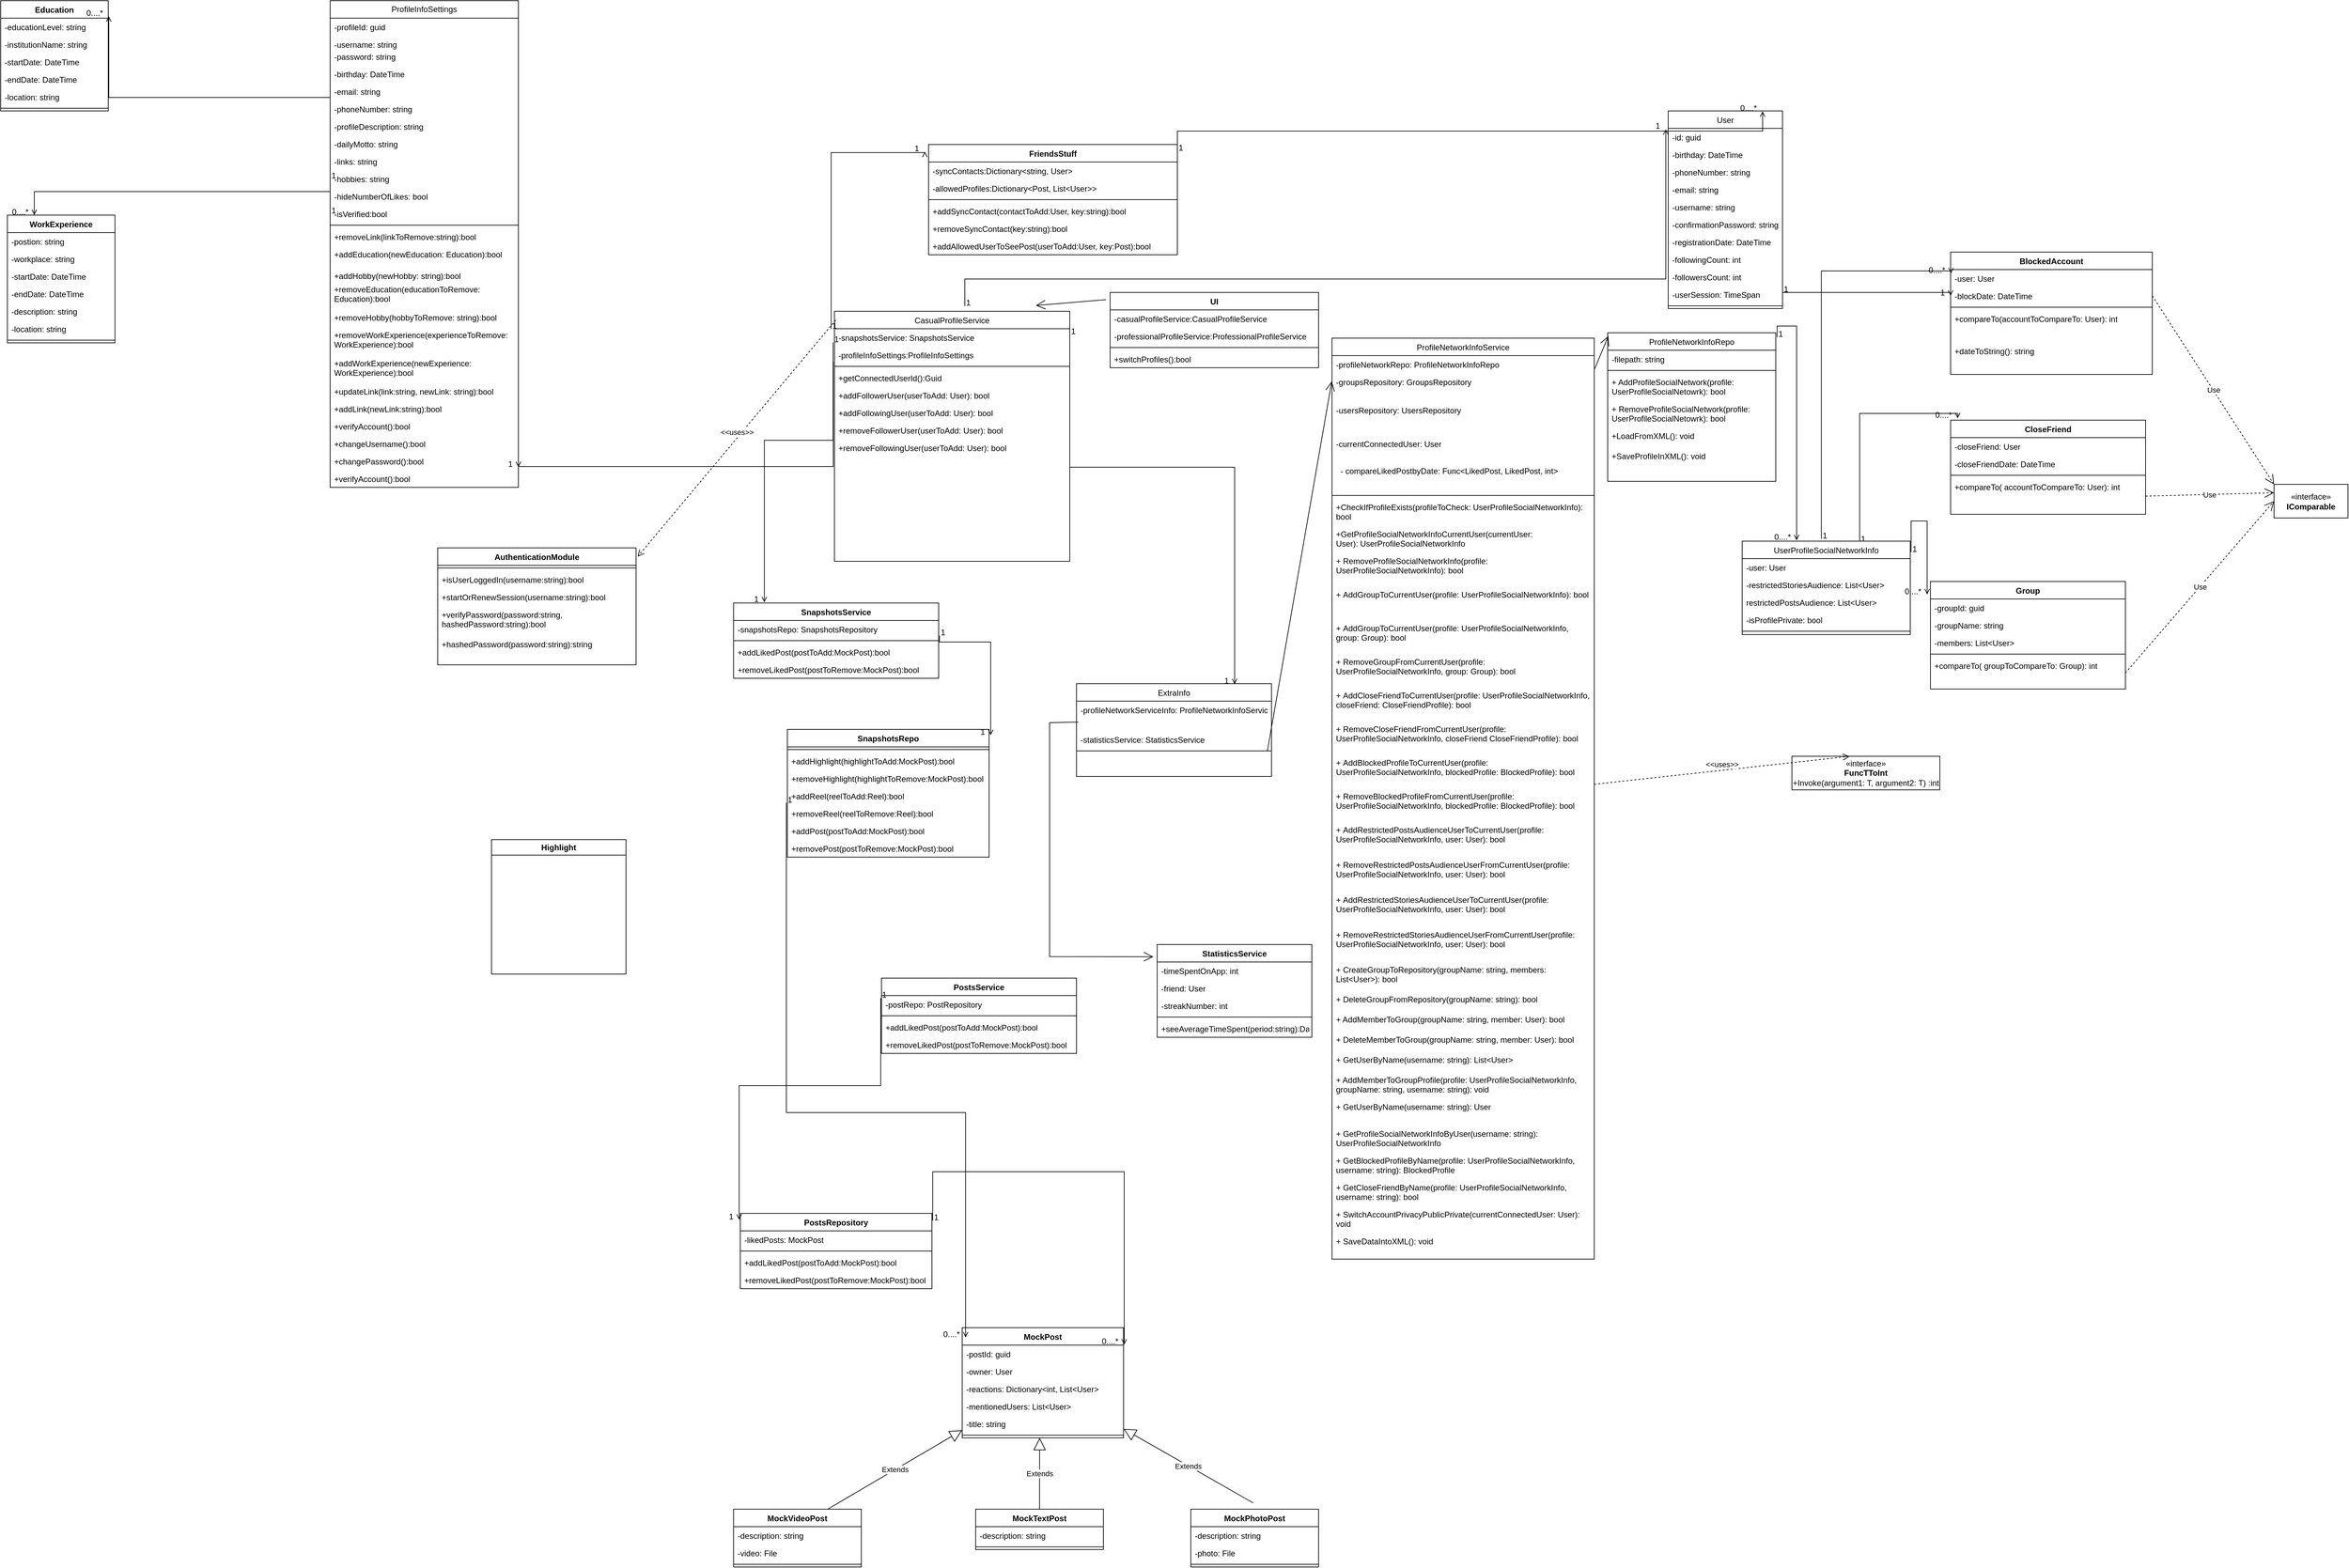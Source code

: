 <mxfile version="24.2.5" type="github">
  <diagram id="C5RBs43oDa-KdzZeNtuy" name="Page-1">
    <mxGraphModel dx="2704" dy="1821" grid="1" gridSize="10" guides="1" tooltips="1" connect="1" arrows="1" fold="1" page="1" pageScale="1" pageWidth="827" pageHeight="1169" math="0" shadow="0">
      <root>
        <mxCell id="WIyWlLk6GJQsqaUBKTNV-0" />
        <mxCell id="WIyWlLk6GJQsqaUBKTNV-1" parent="WIyWlLk6GJQsqaUBKTNV-0" />
        <mxCell id="zkfFHV4jXpPFQw0GAbJ--0" value="User" style="swimlane;fontStyle=0;align=center;verticalAlign=top;childLayout=stackLayout;horizontal=1;startSize=26;horizontalStack=0;resizeParent=1;resizeLast=0;collapsible=1;marginBottom=0;rounded=0;shadow=0;strokeWidth=1;" parent="WIyWlLk6GJQsqaUBKTNV-1" vertex="1">
          <mxGeometry x="1470" y="30" width="170" height="294" as="geometry">
            <mxRectangle x="230" y="140" width="160" height="26" as="alternateBounds" />
          </mxGeometry>
        </mxCell>
        <mxCell id="zkfFHV4jXpPFQw0GAbJ--1" value="-id: guid" style="text;align=left;verticalAlign=top;spacingLeft=4;spacingRight=4;overflow=hidden;rotatable=0;points=[[0,0.5],[1,0.5]];portConstraint=eastwest;" parent="zkfFHV4jXpPFQw0GAbJ--0" vertex="1">
          <mxGeometry y="26" width="170" height="26" as="geometry" />
        </mxCell>
        <mxCell id="290E1qMAe_ffJs9mF416-0" value="-birthday: DateTime" style="text;strokeColor=none;fillColor=none;align=left;verticalAlign=top;spacingLeft=4;spacingRight=4;overflow=hidden;rotatable=0;points=[[0,0.5],[1,0.5]];portConstraint=eastwest;whiteSpace=wrap;html=1;" parent="zkfFHV4jXpPFQw0GAbJ--0" vertex="1">
          <mxGeometry y="52" width="170" height="26" as="geometry" />
        </mxCell>
        <mxCell id="290E1qMAe_ffJs9mF416-2" value="-phoneNumber: string" style="text;strokeColor=none;fillColor=none;align=left;verticalAlign=top;spacingLeft=4;spacingRight=4;overflow=hidden;rotatable=0;points=[[0,0.5],[1,0.5]];portConstraint=eastwest;whiteSpace=wrap;html=1;" parent="zkfFHV4jXpPFQw0GAbJ--0" vertex="1">
          <mxGeometry y="78" width="170" height="26" as="geometry" />
        </mxCell>
        <mxCell id="290E1qMAe_ffJs9mF416-1" value="-email: string" style="text;strokeColor=none;fillColor=none;align=left;verticalAlign=top;spacingLeft=4;spacingRight=4;overflow=hidden;rotatable=0;points=[[0,0.5],[1,0.5]];portConstraint=eastwest;whiteSpace=wrap;html=1;" parent="zkfFHV4jXpPFQw0GAbJ--0" vertex="1">
          <mxGeometry y="104" width="170" height="26" as="geometry" />
        </mxCell>
        <mxCell id="zkfFHV4jXpPFQw0GAbJ--2" value="-username: string" style="text;align=left;verticalAlign=top;spacingLeft=4;spacingRight=4;overflow=hidden;rotatable=0;points=[[0,0.5],[1,0.5]];portConstraint=eastwest;rounded=0;shadow=0;html=0;" parent="zkfFHV4jXpPFQw0GAbJ--0" vertex="1">
          <mxGeometry y="130" width="170" height="26" as="geometry" />
        </mxCell>
        <mxCell id="OUiPq4jIBrS2TNY35F44-73" value="-confirmationPassword: string" style="text;align=left;verticalAlign=top;spacingLeft=4;spacingRight=4;overflow=hidden;rotatable=0;points=[[0,0.5],[1,0.5]];portConstraint=eastwest;" parent="zkfFHV4jXpPFQw0GAbJ--0" vertex="1">
          <mxGeometry y="156" width="170" height="26" as="geometry" />
        </mxCell>
        <mxCell id="OUiPq4jIBrS2TNY35F44-74" value="-registrationDate: DateTime" style="text;align=left;verticalAlign=top;spacingLeft=4;spacingRight=4;overflow=hidden;rotatable=0;points=[[0,0.5],[1,0.5]];portConstraint=eastwest;" parent="zkfFHV4jXpPFQw0GAbJ--0" vertex="1">
          <mxGeometry y="182" width="170" height="26" as="geometry" />
        </mxCell>
        <mxCell id="OUiPq4jIBrS2TNY35F44-75" value="-followingCount: int" style="text;align=left;verticalAlign=top;spacingLeft=4;spacingRight=4;overflow=hidden;rotatable=0;points=[[0,0.5],[1,0.5]];portConstraint=eastwest;" parent="zkfFHV4jXpPFQw0GAbJ--0" vertex="1">
          <mxGeometry y="208" width="170" height="26" as="geometry" />
        </mxCell>
        <mxCell id="OUiPq4jIBrS2TNY35F44-76" value="-followersCount: int" style="text;align=left;verticalAlign=top;spacingLeft=4;spacingRight=4;overflow=hidden;rotatable=0;points=[[0,0.5],[1,0.5]];portConstraint=eastwest;" parent="zkfFHV4jXpPFQw0GAbJ--0" vertex="1">
          <mxGeometry y="234" width="170" height="26" as="geometry" />
        </mxCell>
        <mxCell id="OUiPq4jIBrS2TNY35F44-77" value="-userSession: TimeSpan" style="text;align=left;verticalAlign=top;spacingLeft=4;spacingRight=4;overflow=hidden;rotatable=0;points=[[0,0.5],[1,0.5]];portConstraint=eastwest;" parent="zkfFHV4jXpPFQw0GAbJ--0" vertex="1">
          <mxGeometry y="260" width="170" height="26" as="geometry" />
        </mxCell>
        <mxCell id="zkfFHV4jXpPFQw0GAbJ--4" value="" style="line;html=1;strokeWidth=1;align=left;verticalAlign=middle;spacingTop=-1;spacingLeft=3;spacingRight=3;rotatable=0;labelPosition=right;points=[];portConstraint=eastwest;" parent="zkfFHV4jXpPFQw0GAbJ--0" vertex="1">
          <mxGeometry y="286" width="170" height="8" as="geometry" />
        </mxCell>
        <mxCell id="zkfFHV4jXpPFQw0GAbJ--6" value="ExtraInfo&#xa;" style="swimlane;fontStyle=0;align=center;verticalAlign=top;childLayout=stackLayout;horizontal=1;startSize=26;horizontalStack=0;resizeParent=1;resizeLast=0;collapsible=1;marginBottom=0;rounded=0;shadow=0;strokeWidth=1;" parent="WIyWlLk6GJQsqaUBKTNV-1" vertex="1">
          <mxGeometry x="590" y="882" width="290" height="138" as="geometry">
            <mxRectangle x="130" y="380" width="160" height="26" as="alternateBounds" />
          </mxGeometry>
        </mxCell>
        <mxCell id="zkfFHV4jXpPFQw0GAbJ--7" value="-profileNetworkServiceInfo: ProfileNetworkInfoService" style="text;align=left;verticalAlign=top;spacingLeft=4;spacingRight=4;overflow=hidden;rotatable=0;points=[[0,0.5],[1,0.5]];portConstraint=eastwest;" parent="zkfFHV4jXpPFQw0GAbJ--6" vertex="1">
          <mxGeometry y="26" width="290" height="44" as="geometry" />
        </mxCell>
        <mxCell id="zkfFHV4jXpPFQw0GAbJ--8" value="-statisticsService: StatisticsService" style="text;align=left;verticalAlign=top;spacingLeft=4;spacingRight=4;overflow=hidden;rotatable=0;points=[[0,0.5],[1,0.5]];portConstraint=eastwest;rounded=0;shadow=0;html=0;" parent="zkfFHV4jXpPFQw0GAbJ--6" vertex="1">
          <mxGeometry y="70" width="290" height="26" as="geometry" />
        </mxCell>
        <mxCell id="zkfFHV4jXpPFQw0GAbJ--9" value="" style="line;html=1;strokeWidth=1;align=left;verticalAlign=middle;spacingTop=-1;spacingLeft=3;spacingRight=3;rotatable=0;labelPosition=right;points=[];portConstraint=eastwest;" parent="zkfFHV4jXpPFQw0GAbJ--6" vertex="1">
          <mxGeometry y="96" width="290" height="8" as="geometry" />
        </mxCell>
        <mxCell id="zkfFHV4jXpPFQw0GAbJ--13" value="ProfileNetworkInfoRepo" style="swimlane;fontStyle=0;align=center;verticalAlign=top;childLayout=stackLayout;horizontal=1;startSize=26;horizontalStack=0;resizeParent=1;resizeLast=0;collapsible=1;marginBottom=0;rounded=0;shadow=0;strokeWidth=1;" parent="WIyWlLk6GJQsqaUBKTNV-1" vertex="1">
          <mxGeometry x="1380" y="360" width="250" height="221" as="geometry">
            <mxRectangle x="340" y="380" width="170" height="26" as="alternateBounds" />
          </mxGeometry>
        </mxCell>
        <mxCell id="OUiPq4jIBrS2TNY35F44-18" value="&lt;div&gt;&lt;span style=&quot;background-color: initial;&quot;&gt;-filepath: string&lt;/span&gt;&lt;br&gt;&lt;/div&gt;" style="text;strokeColor=none;fillColor=none;align=left;verticalAlign=top;spacingLeft=4;spacingRight=4;overflow=hidden;rotatable=0;points=[[0,0.5],[1,0.5]];portConstraint=eastwest;whiteSpace=wrap;html=1;" parent="zkfFHV4jXpPFQw0GAbJ--13" vertex="1">
          <mxGeometry y="26" width="250" height="26" as="geometry" />
        </mxCell>
        <mxCell id="zkfFHV4jXpPFQw0GAbJ--15" value="" style="line;html=1;strokeWidth=1;align=left;verticalAlign=middle;spacingTop=-1;spacingLeft=3;spacingRight=3;rotatable=0;labelPosition=right;points=[];portConstraint=eastwest;" parent="zkfFHV4jXpPFQw0GAbJ--13" vertex="1">
          <mxGeometry y="52" width="250" height="8" as="geometry" />
        </mxCell>
        <mxCell id="OUiPq4jIBrS2TNY35F44-23" value="&lt;div&gt;+ AddProfileSocialNetwork(profile: UserProfileSocialNetowrk): bool&lt;/div&gt;" style="text;strokeColor=none;fillColor=none;align=left;verticalAlign=top;spacingLeft=4;spacingRight=4;overflow=hidden;rotatable=0;points=[[0,0.5],[1,0.5]];portConstraint=eastwest;whiteSpace=wrap;html=1;" parent="zkfFHV4jXpPFQw0GAbJ--13" vertex="1">
          <mxGeometry y="60" width="250" height="40" as="geometry" />
        </mxCell>
        <mxCell id="OUiPq4jIBrS2TNY35F44-24" value="&lt;div&gt;+ RemoveProfileSocialNetwork(profile: UserProfileSocialNetowrk): bool&lt;/div&gt;" style="text;strokeColor=none;fillColor=none;align=left;verticalAlign=top;spacingLeft=4;spacingRight=4;overflow=hidden;rotatable=0;points=[[0,0.5],[1,0.5]];portConstraint=eastwest;whiteSpace=wrap;html=1;" parent="zkfFHV4jXpPFQw0GAbJ--13" vertex="1">
          <mxGeometry y="100" width="250" height="40" as="geometry" />
        </mxCell>
        <mxCell id="OUiPq4jIBrS2TNY35F44-26" value="&lt;div&gt;+LoadFromXML(): void&lt;/div&gt;" style="text;strokeColor=none;fillColor=none;align=left;verticalAlign=top;spacingLeft=4;spacingRight=4;overflow=hidden;rotatable=0;points=[[0,0.5],[1,0.5]];portConstraint=eastwest;whiteSpace=wrap;html=1;" parent="zkfFHV4jXpPFQw0GAbJ--13" vertex="1">
          <mxGeometry y="140" width="250" height="30" as="geometry" />
        </mxCell>
        <mxCell id="OUiPq4jIBrS2TNY35F44-27" value="+SaveProfileInXML(): void" style="text;strokeColor=none;fillColor=none;align=left;verticalAlign=top;spacingLeft=4;spacingRight=4;overflow=hidden;rotatable=0;points=[[0,0.5],[1,0.5]];portConstraint=eastwest;whiteSpace=wrap;html=1;" parent="zkfFHV4jXpPFQw0GAbJ--13" vertex="1">
          <mxGeometry y="170" width="250" height="30" as="geometry" />
        </mxCell>
        <mxCell id="zkfFHV4jXpPFQw0GAbJ--17" value="CasualProfileService" style="swimlane;fontStyle=0;align=center;verticalAlign=top;childLayout=stackLayout;horizontal=1;startSize=26;horizontalStack=0;resizeParent=1;resizeLast=0;collapsible=1;marginBottom=0;rounded=0;shadow=0;strokeWidth=1;" parent="WIyWlLk6GJQsqaUBKTNV-1" vertex="1">
          <mxGeometry x="230" y="328" width="350" height="372" as="geometry">
            <mxRectangle x="550" y="140" width="160" height="26" as="alternateBounds" />
          </mxGeometry>
        </mxCell>
        <mxCell id="3yT8356qW33JT61PNnHo-131" value="-snapshotsService: SnapshotsService" style="text;strokeColor=none;fillColor=none;align=left;verticalAlign=top;spacingLeft=4;spacingRight=4;overflow=hidden;rotatable=0;points=[[0,0.5],[1,0.5]];portConstraint=eastwest;whiteSpace=wrap;html=1;" parent="zkfFHV4jXpPFQw0GAbJ--17" vertex="1">
          <mxGeometry y="26" width="350" height="26" as="geometry" />
        </mxCell>
        <mxCell id="czLum5bH_eBL0qxSt12o-0" value="-profileInfoSettings:ProfileInfoSettings" style="text;strokeColor=none;fillColor=none;align=left;verticalAlign=top;spacingLeft=4;spacingRight=4;overflow=hidden;rotatable=0;points=[[0,0.5],[1,0.5]];portConstraint=eastwest;whiteSpace=wrap;html=1;" parent="zkfFHV4jXpPFQw0GAbJ--17" vertex="1">
          <mxGeometry y="52" width="350" height="26" as="geometry" />
        </mxCell>
        <mxCell id="zkfFHV4jXpPFQw0GAbJ--23" value="" style="line;html=1;strokeWidth=1;align=left;verticalAlign=middle;spacingTop=-1;spacingLeft=3;spacingRight=3;rotatable=0;labelPosition=right;points=[];portConstraint=eastwest;" parent="zkfFHV4jXpPFQw0GAbJ--17" vertex="1">
          <mxGeometry y="78" width="350" height="8" as="geometry" />
        </mxCell>
        <mxCell id="Jgvn7Q0khOcXt6AM1Krj-47" value="+getConnectedUserId():Guid" style="text;strokeColor=none;fillColor=none;align=left;verticalAlign=top;spacingLeft=4;spacingRight=4;overflow=hidden;rotatable=0;points=[[0,0.5],[1,0.5]];portConstraint=eastwest;whiteSpace=wrap;html=1;" parent="zkfFHV4jXpPFQw0GAbJ--17" vertex="1">
          <mxGeometry y="86" width="350" height="26" as="geometry" />
        </mxCell>
        <mxCell id="7Z-h_UDIuQHWzcK5ADaV-13" value="+addFollowerUser(userToAdd: User): bool" style="text;strokeColor=none;fillColor=none;align=left;verticalAlign=top;spacingLeft=4;spacingRight=4;overflow=hidden;rotatable=0;points=[[0,0.5],[1,0.5]];portConstraint=eastwest;whiteSpace=wrap;html=1;" parent="zkfFHV4jXpPFQw0GAbJ--17" vertex="1">
          <mxGeometry y="112" width="350" height="26" as="geometry" />
        </mxCell>
        <mxCell id="7Z-h_UDIuQHWzcK5ADaV-15" value="+addFollowingUser(userToAdd: User): bool" style="text;strokeColor=none;fillColor=none;align=left;verticalAlign=top;spacingLeft=4;spacingRight=4;overflow=hidden;rotatable=0;points=[[0,0.5],[1,0.5]];portConstraint=eastwest;whiteSpace=wrap;html=1;" parent="zkfFHV4jXpPFQw0GAbJ--17" vertex="1">
          <mxGeometry y="138" width="350" height="26" as="geometry" />
        </mxCell>
        <mxCell id="7Z-h_UDIuQHWzcK5ADaV-14" value="+removeFollowerUser(userToAdd: User): bool" style="text;strokeColor=none;fillColor=none;align=left;verticalAlign=top;spacingLeft=4;spacingRight=4;overflow=hidden;rotatable=0;points=[[0,0.5],[1,0.5]];portConstraint=eastwest;whiteSpace=wrap;html=1;" parent="zkfFHV4jXpPFQw0GAbJ--17" vertex="1">
          <mxGeometry y="164" width="350" height="26" as="geometry" />
        </mxCell>
        <mxCell id="7Z-h_UDIuQHWzcK5ADaV-16" value="+removeFollowingUser(userToAdd: User): bool" style="text;strokeColor=none;fillColor=none;align=left;verticalAlign=top;spacingLeft=4;spacingRight=4;overflow=hidden;rotatable=0;points=[[0,0.5],[1,0.5]];portConstraint=eastwest;whiteSpace=wrap;html=1;" parent="zkfFHV4jXpPFQw0GAbJ--17" vertex="1">
          <mxGeometry y="190" width="350" height="26" as="geometry" />
        </mxCell>
        <mxCell id="zkfFHV4jXpPFQw0GAbJ--26" value="" style="endArrow=open;shadow=0;strokeWidth=1;rounded=0;curved=0;endFill=1;edgeStyle=elbowEdgeStyle;elbow=vertical;exitX=0.554;exitY=-0.021;exitDx=0;exitDy=0;exitPerimeter=0;entryX=-0.021;entryY=0.093;entryDx=0;entryDy=0;entryPerimeter=0;" parent="WIyWlLk6GJQsqaUBKTNV-1" source="zkfFHV4jXpPFQw0GAbJ--17" target="zkfFHV4jXpPFQw0GAbJ--0" edge="1">
          <mxGeometry x="0.5" y="41" relative="1" as="geometry">
            <mxPoint x="380" y="192" as="sourcePoint" />
            <mxPoint x="950" y="100" as="targetPoint" />
            <mxPoint x="-40" y="32" as="offset" />
            <Array as="points">
              <mxPoint x="529" y="280" />
            </Array>
          </mxGeometry>
        </mxCell>
        <mxCell id="zkfFHV4jXpPFQw0GAbJ--27" value="1" style="resizable=0;align=left;verticalAlign=bottom;labelBackgroundColor=none;fontSize=12;" parent="zkfFHV4jXpPFQw0GAbJ--26" connectable="0" vertex="1">
          <mxGeometry x="-1" relative="1" as="geometry">
            <mxPoint y="4" as="offset" />
          </mxGeometry>
        </mxCell>
        <mxCell id="zkfFHV4jXpPFQw0GAbJ--28" value="1" style="resizable=0;align=right;verticalAlign=bottom;labelBackgroundColor=none;fontSize=12;" parent="zkfFHV4jXpPFQw0GAbJ--26" connectable="0" vertex="1">
          <mxGeometry x="1" relative="1" as="geometry">
            <mxPoint x="-7" y="4" as="offset" />
          </mxGeometry>
        </mxCell>
        <mxCell id="QegDPVJf7pusOnz6bvU5-7" value="ProfileInfoSettings" style="swimlane;fontStyle=0;childLayout=stackLayout;horizontal=1;startSize=26;fillColor=none;horizontalStack=0;resizeParent=1;resizeParentMax=0;resizeLast=0;collapsible=1;marginBottom=0;whiteSpace=wrap;html=1;" parent="WIyWlLk6GJQsqaUBKTNV-1" vertex="1">
          <mxGeometry x="-520" y="-134" width="280" height="724" as="geometry" />
        </mxCell>
        <mxCell id="RpgjhCyierjXjDvT_ClI-16" value="-profileId: guid" style="text;strokeColor=none;fillColor=none;align=left;verticalAlign=top;spacingLeft=4;spacingRight=4;overflow=hidden;rotatable=0;points=[[0,0.5],[1,0.5]];portConstraint=eastwest;whiteSpace=wrap;html=1;" parent="QegDPVJf7pusOnz6bvU5-7" vertex="1">
          <mxGeometry y="26" width="280" height="26" as="geometry" />
        </mxCell>
        <mxCell id="RpgjhCyierjXjDvT_ClI-0" value="-username: string" style="text;strokeColor=none;fillColor=none;align=left;verticalAlign=top;spacingLeft=4;spacingRight=4;overflow=hidden;rotatable=0;points=[[0,0.5],[1,0.5]];portConstraint=eastwest;whiteSpace=wrap;html=1;" parent="QegDPVJf7pusOnz6bvU5-7" vertex="1">
          <mxGeometry y="52" width="280" height="18" as="geometry" />
        </mxCell>
        <mxCell id="RpgjhCyierjXjDvT_ClI-1" value="-password: string" style="text;strokeColor=none;fillColor=none;align=left;verticalAlign=top;spacingLeft=4;spacingRight=4;overflow=hidden;rotatable=0;points=[[0,0.5],[1,0.5]];portConstraint=eastwest;whiteSpace=wrap;html=1;" parent="QegDPVJf7pusOnz6bvU5-7" vertex="1">
          <mxGeometry y="70" width="280" height="26" as="geometry" />
        </mxCell>
        <mxCell id="RpgjhCyierjXjDvT_ClI-17" value="-birthday: DateTime" style="text;strokeColor=none;fillColor=none;align=left;verticalAlign=top;spacingLeft=4;spacingRight=4;overflow=hidden;rotatable=0;points=[[0,0.5],[1,0.5]];portConstraint=eastwest;whiteSpace=wrap;html=1;" parent="QegDPVJf7pusOnz6bvU5-7" vertex="1">
          <mxGeometry y="96" width="280" height="26" as="geometry" />
        </mxCell>
        <mxCell id="RpgjhCyierjXjDvT_ClI-26" value="-email: string" style="text;strokeColor=none;fillColor=none;align=left;verticalAlign=top;spacingLeft=4;spacingRight=4;overflow=hidden;rotatable=0;points=[[0,0.5],[1,0.5]];portConstraint=eastwest;whiteSpace=wrap;html=1;" parent="QegDPVJf7pusOnz6bvU5-7" vertex="1">
          <mxGeometry y="122" width="280" height="26" as="geometry" />
        </mxCell>
        <mxCell id="RpgjhCyierjXjDvT_ClI-25" value="-phoneNumber: string" style="text;strokeColor=none;fillColor=none;align=left;verticalAlign=top;spacingLeft=4;spacingRight=4;overflow=hidden;rotatable=0;points=[[0,0.5],[1,0.5]];portConstraint=eastwest;whiteSpace=wrap;html=1;" parent="QegDPVJf7pusOnz6bvU5-7" vertex="1">
          <mxGeometry y="148" width="280" height="26" as="geometry" />
        </mxCell>
        <mxCell id="RpgjhCyierjXjDvT_ClI-8" value="-profileDescription: string" style="text;strokeColor=none;fillColor=none;align=left;verticalAlign=top;spacingLeft=4;spacingRight=4;overflow=hidden;rotatable=0;points=[[0,0.5],[1,0.5]];portConstraint=eastwest;whiteSpace=wrap;html=1;" parent="QegDPVJf7pusOnz6bvU5-7" vertex="1">
          <mxGeometry y="174" width="280" height="26" as="geometry" />
        </mxCell>
        <mxCell id="RpgjhCyierjXjDvT_ClI-10" value="-dailyMotto: string" style="text;strokeColor=none;fillColor=none;align=left;verticalAlign=top;spacingLeft=4;spacingRight=4;overflow=hidden;rotatable=0;points=[[0,0.5],[1,0.5]];portConstraint=eastwest;whiteSpace=wrap;html=1;" parent="QegDPVJf7pusOnz6bvU5-7" vertex="1">
          <mxGeometry y="200" width="280" height="26" as="geometry" />
        </mxCell>
        <mxCell id="RpgjhCyierjXjDvT_ClI-9" value="-links: string" style="text;strokeColor=none;fillColor=none;align=left;verticalAlign=top;spacingLeft=4;spacingRight=4;overflow=hidden;rotatable=0;points=[[0,0.5],[1,0.5]];portConstraint=eastwest;whiteSpace=wrap;html=1;" parent="QegDPVJf7pusOnz6bvU5-7" vertex="1">
          <mxGeometry y="226" width="280" height="26" as="geometry" />
        </mxCell>
        <mxCell id="RpgjhCyierjXjDvT_ClI-18" value="-hobbies: string" style="text;strokeColor=none;fillColor=none;align=left;verticalAlign=top;spacingLeft=4;spacingRight=4;overflow=hidden;rotatable=0;points=[[0,0.5],[1,0.5]];portConstraint=eastwest;whiteSpace=wrap;html=1;" parent="QegDPVJf7pusOnz6bvU5-7" vertex="1">
          <mxGeometry y="252" width="280" height="26" as="geometry" />
        </mxCell>
        <mxCell id="RpgjhCyierjXjDvT_ClI-4" value="-hideNumberOfLikes: bool" style="text;strokeColor=none;fillColor=none;align=left;verticalAlign=top;spacingLeft=4;spacingRight=4;overflow=hidden;rotatable=0;points=[[0,0.5],[1,0.5]];portConstraint=eastwest;whiteSpace=wrap;html=1;" parent="QegDPVJf7pusOnz6bvU5-7" vertex="1">
          <mxGeometry y="278" width="280" height="26" as="geometry" />
        </mxCell>
        <mxCell id="QVfi3se21Ql85yWSjc6v-6" value="-isVerified:bool" style="text;strokeColor=none;fillColor=none;align=left;verticalAlign=top;spacingLeft=4;spacingRight=4;overflow=hidden;rotatable=0;points=[[0,0.5],[1,0.5]];portConstraint=eastwest;whiteSpace=wrap;html=1;" parent="QegDPVJf7pusOnz6bvU5-7" vertex="1">
          <mxGeometry y="304" width="280" height="26" as="geometry" />
        </mxCell>
        <mxCell id="QVfi3se21Ql85yWSjc6v-8" value="" style="line;strokeWidth=1;fillColor=none;align=left;verticalAlign=middle;spacingTop=-1;spacingLeft=3;spacingRight=3;rotatable=0;labelPosition=right;points=[];portConstraint=eastwest;strokeColor=inherit;" parent="QegDPVJf7pusOnz6bvU5-7" vertex="1">
          <mxGeometry y="330" width="280" height="8" as="geometry" />
        </mxCell>
        <mxCell id="RpgjhCyierjXjDvT_ClI-13" value="+removeLink(linkToRemove:string):bool" style="text;strokeColor=none;fillColor=none;align=left;verticalAlign=top;spacingLeft=4;spacingRight=4;overflow=hidden;rotatable=0;points=[[0,0.5],[1,0.5]];portConstraint=eastwest;whiteSpace=wrap;html=1;" parent="QegDPVJf7pusOnz6bvU5-7" vertex="1">
          <mxGeometry y="338" width="280" height="26" as="geometry" />
        </mxCell>
        <mxCell id="RpgjhCyierjXjDvT_ClI-19" value="+addEducation(newEducation: Education):bool" style="text;strokeColor=none;fillColor=none;align=left;verticalAlign=top;spacingLeft=4;spacingRight=4;overflow=hidden;rotatable=0;points=[[0,0.5],[1,0.5]];portConstraint=eastwest;whiteSpace=wrap;html=1;" parent="QegDPVJf7pusOnz6bvU5-7" vertex="1">
          <mxGeometry y="364" width="280" height="32" as="geometry" />
        </mxCell>
        <mxCell id="RpgjhCyierjXjDvT_ClI-20" value="+addHobby(newHobby: string):bool" style="text;strokeColor=none;fillColor=none;align=left;verticalAlign=top;spacingLeft=4;spacingRight=4;overflow=hidden;rotatable=0;points=[[0,0.5],[1,0.5]];portConstraint=eastwest;whiteSpace=wrap;html=1;" parent="QegDPVJf7pusOnz6bvU5-7" vertex="1">
          <mxGeometry y="396" width="280" height="20" as="geometry" />
        </mxCell>
        <mxCell id="RpgjhCyierjXjDvT_ClI-24" value="+removeEducation(educationToRemove: Education):bool" style="text;strokeColor=none;fillColor=none;align=left;verticalAlign=top;spacingLeft=4;spacingRight=4;overflow=hidden;rotatable=0;points=[[0,0.5],[1,0.5]];portConstraint=eastwest;whiteSpace=wrap;html=1;" parent="QegDPVJf7pusOnz6bvU5-7" vertex="1">
          <mxGeometry y="416" width="280" height="42" as="geometry" />
        </mxCell>
        <mxCell id="RpgjhCyierjXjDvT_ClI-23" value="+removeHobby(hobbyToRemove: string):bool" style="text;strokeColor=none;fillColor=none;align=left;verticalAlign=top;spacingLeft=4;spacingRight=4;overflow=hidden;rotatable=0;points=[[0,0.5],[1,0.5]];portConstraint=eastwest;whiteSpace=wrap;html=1;" parent="QegDPVJf7pusOnz6bvU5-7" vertex="1">
          <mxGeometry y="458" width="280" height="26" as="geometry" />
        </mxCell>
        <mxCell id="RpgjhCyierjXjDvT_ClI-22" value="+removeWorkExperience(experienceToRemove: WorkExperience):bool" style="text;strokeColor=none;fillColor=none;align=left;verticalAlign=top;spacingLeft=4;spacingRight=4;overflow=hidden;rotatable=0;points=[[0,0.5],[1,0.5]];portConstraint=eastwest;whiteSpace=wrap;html=1;" parent="QegDPVJf7pusOnz6bvU5-7" vertex="1">
          <mxGeometry y="484" width="280" height="42" as="geometry" />
        </mxCell>
        <mxCell id="RpgjhCyierjXjDvT_ClI-21" value="+addWorkExperience(newExperience: WorkExperience):bool" style="text;strokeColor=none;fillColor=none;align=left;verticalAlign=top;spacingLeft=4;spacingRight=4;overflow=hidden;rotatable=0;points=[[0,0.5],[1,0.5]];portConstraint=eastwest;whiteSpace=wrap;html=1;" parent="QegDPVJf7pusOnz6bvU5-7" vertex="1">
          <mxGeometry y="526" width="280" height="42" as="geometry" />
        </mxCell>
        <mxCell id="RpgjhCyierjXjDvT_ClI-12" value="+updateLink(link:string, newLink: string):bool" style="text;strokeColor=none;fillColor=none;align=left;verticalAlign=top;spacingLeft=4;spacingRight=4;overflow=hidden;rotatable=0;points=[[0,0.5],[1,0.5]];portConstraint=eastwest;whiteSpace=wrap;html=1;" parent="QegDPVJf7pusOnz6bvU5-7" vertex="1">
          <mxGeometry y="568" width="280" height="26" as="geometry" />
        </mxCell>
        <mxCell id="RpgjhCyierjXjDvT_ClI-11" value="+addLink(newLink:string):bool" style="text;strokeColor=none;fillColor=none;align=left;verticalAlign=top;spacingLeft=4;spacingRight=4;overflow=hidden;rotatable=0;points=[[0,0.5],[1,0.5]];portConstraint=eastwest;whiteSpace=wrap;html=1;" parent="QegDPVJf7pusOnz6bvU5-7" vertex="1">
          <mxGeometry y="594" width="280" height="26" as="geometry" />
        </mxCell>
        <mxCell id="RpgjhCyierjXjDvT_ClI-5" value="+verifyAccount():bool" style="text;strokeColor=none;fillColor=none;align=left;verticalAlign=top;spacingLeft=4;spacingRight=4;overflow=hidden;rotatable=0;points=[[0,0.5],[1,0.5]];portConstraint=eastwest;whiteSpace=wrap;html=1;" parent="QegDPVJf7pusOnz6bvU5-7" vertex="1">
          <mxGeometry y="620" width="280" height="26" as="geometry" />
        </mxCell>
        <mxCell id="RpgjhCyierjXjDvT_ClI-7" value="+changeUsername():bool" style="text;strokeColor=none;fillColor=none;align=left;verticalAlign=top;spacingLeft=4;spacingRight=4;overflow=hidden;rotatable=0;points=[[0,0.5],[1,0.5]];portConstraint=eastwest;whiteSpace=wrap;html=1;" parent="QegDPVJf7pusOnz6bvU5-7" vertex="1">
          <mxGeometry y="646" width="280" height="26" as="geometry" />
        </mxCell>
        <mxCell id="RpgjhCyierjXjDvT_ClI-6" value="+changePassword():bool" style="text;strokeColor=none;fillColor=none;align=left;verticalAlign=top;spacingLeft=4;spacingRight=4;overflow=hidden;rotatable=0;points=[[0,0.5],[1,0.5]];portConstraint=eastwest;whiteSpace=wrap;html=1;" parent="QegDPVJf7pusOnz6bvU5-7" vertex="1">
          <mxGeometry y="672" width="280" height="26" as="geometry" />
        </mxCell>
        <mxCell id="3yT8356qW33JT61PNnHo-271" value="+verifyAccount():bool" style="text;strokeColor=none;fillColor=none;align=left;verticalAlign=top;spacingLeft=4;spacingRight=4;overflow=hidden;rotatable=0;points=[[0,0.5],[1,0.5]];portConstraint=eastwest;whiteSpace=wrap;html=1;" parent="QegDPVJf7pusOnz6bvU5-7" vertex="1">
          <mxGeometry y="698" width="280" height="26" as="geometry" />
        </mxCell>
        <mxCell id="QegDPVJf7pusOnz6bvU5-14" value="" style="endArrow=open;shadow=0;strokeWidth=1;rounded=0;curved=0;endFill=1;edgeStyle=elbowEdgeStyle;elbow=vertical;exitX=-0.005;exitY=0.893;exitDx=0;exitDy=0;exitPerimeter=0;" parent="WIyWlLk6GJQsqaUBKTNV-1" source="czLum5bH_eBL0qxSt12o-0" edge="1">
          <mxGeometry x="0.5" y="41" relative="1" as="geometry">
            <mxPoint x="230" y="419" as="sourcePoint" />
            <mxPoint x="-240" y="560" as="targetPoint" />
            <mxPoint x="-40" y="32" as="offset" />
            <Array as="points">
              <mxPoint x="-10" y="559" />
            </Array>
          </mxGeometry>
        </mxCell>
        <mxCell id="QegDPVJf7pusOnz6bvU5-16" value="1" style="resizable=0;align=right;verticalAlign=bottom;labelBackgroundColor=none;fontSize=12;" parent="QegDPVJf7pusOnz6bvU5-14" connectable="0" vertex="1">
          <mxGeometry x="1" relative="1" as="geometry">
            <mxPoint x="-7" y="4" as="offset" />
          </mxGeometry>
        </mxCell>
        <mxCell id="QegDPVJf7pusOnz6bvU5-22" value="" style="endArrow=open;shadow=0;strokeWidth=1;rounded=0;curved=0;endFill=1;edgeStyle=elbowEdgeStyle;elbow=vertical;exitX=1;exitY=0.324;exitDx=0;exitDy=0;entryX=0.811;entryY=0.006;entryDx=0;entryDy=0;entryPerimeter=0;exitPerimeter=0;" parent="WIyWlLk6GJQsqaUBKTNV-1" target="zkfFHV4jXpPFQw0GAbJ--6" edge="1">
          <mxGeometry x="0.5" y="41" relative="1" as="geometry">
            <mxPoint x="580" y="362.424" as="sourcePoint" />
            <mxPoint x="971" y="181" as="targetPoint" />
            <mxPoint x="-40" y="32" as="offset" />
            <Array as="points">
              <mxPoint x="680" y="560" />
            </Array>
          </mxGeometry>
        </mxCell>
        <mxCell id="QegDPVJf7pusOnz6bvU5-23" value="1" style="resizable=0;align=left;verticalAlign=bottom;labelBackgroundColor=none;fontSize=12;" parent="QegDPVJf7pusOnz6bvU5-22" connectable="0" vertex="1">
          <mxGeometry x="-1" relative="1" as="geometry">
            <mxPoint y="4" as="offset" />
          </mxGeometry>
        </mxCell>
        <mxCell id="QegDPVJf7pusOnz6bvU5-24" value="1" style="resizable=0;align=right;verticalAlign=bottom;labelBackgroundColor=none;fontSize=12;" parent="QegDPVJf7pusOnz6bvU5-22" connectable="0" vertex="1">
          <mxGeometry x="1" relative="1" as="geometry">
            <mxPoint x="-7" y="4" as="offset" />
          </mxGeometry>
        </mxCell>
        <mxCell id="QegDPVJf7pusOnz6bvU5-45" value="StatisticsService&lt;div&gt;&lt;br&gt;&lt;/div&gt;" style="swimlane;fontStyle=1;align=center;verticalAlign=top;childLayout=stackLayout;horizontal=1;startSize=26;horizontalStack=0;resizeParent=1;resizeParentMax=0;resizeLast=0;collapsible=1;marginBottom=0;whiteSpace=wrap;html=1;" parent="WIyWlLk6GJQsqaUBKTNV-1" vertex="1">
          <mxGeometry x="710" y="1270" width="230" height="138" as="geometry" />
        </mxCell>
        <mxCell id="QVfi3se21Ql85yWSjc6v-13" value="-timeSpentOnApp: int" style="text;strokeColor=none;fillColor=none;align=left;verticalAlign=top;spacingLeft=4;spacingRight=4;overflow=hidden;rotatable=0;points=[[0,0.5],[1,0.5]];portConstraint=eastwest;whiteSpace=wrap;html=1;" parent="QegDPVJf7pusOnz6bvU5-45" vertex="1">
          <mxGeometry y="26" width="230" height="26" as="geometry" />
        </mxCell>
        <mxCell id="QVfi3se21Ql85yWSjc6v-15" value="-friend: User" style="text;strokeColor=none;fillColor=none;align=left;verticalAlign=top;spacingLeft=4;spacingRight=4;overflow=hidden;rotatable=0;points=[[0,0.5],[1,0.5]];portConstraint=eastwest;whiteSpace=wrap;html=1;" parent="QegDPVJf7pusOnz6bvU5-45" vertex="1">
          <mxGeometry y="52" width="230" height="26" as="geometry" />
        </mxCell>
        <mxCell id="QVfi3se21Ql85yWSjc6v-14" value="-streakNumber: int" style="text;strokeColor=none;fillColor=none;align=left;verticalAlign=top;spacingLeft=4;spacingRight=4;overflow=hidden;rotatable=0;points=[[0,0.5],[1,0.5]];portConstraint=eastwest;whiteSpace=wrap;html=1;" parent="QegDPVJf7pusOnz6bvU5-45" vertex="1">
          <mxGeometry y="78" width="230" height="26" as="geometry" />
        </mxCell>
        <mxCell id="QegDPVJf7pusOnz6bvU5-47" value="" style="line;strokeWidth=1;fillColor=none;align=left;verticalAlign=middle;spacingTop=-1;spacingLeft=3;spacingRight=3;rotatable=0;labelPosition=right;points=[];portConstraint=eastwest;strokeColor=inherit;" parent="QegDPVJf7pusOnz6bvU5-45" vertex="1">
          <mxGeometry y="104" width="230" height="8" as="geometry" />
        </mxCell>
        <mxCell id="QVfi3se21Ql85yWSjc6v-16" value="+seeAverageTimeSpent(period:string):DateTime" style="text;strokeColor=none;fillColor=none;align=left;verticalAlign=top;spacingLeft=4;spacingRight=4;overflow=hidden;rotatable=0;points=[[0,0.5],[1,0.5]];portConstraint=eastwest;whiteSpace=wrap;html=1;" parent="QegDPVJf7pusOnz6bvU5-45" vertex="1">
          <mxGeometry y="112" width="230" height="26" as="geometry" />
        </mxCell>
        <mxCell id="QegDPVJf7pusOnz6bvU5-77" value="BlockedAccount" style="swimlane;fontStyle=1;align=center;verticalAlign=top;childLayout=stackLayout;horizontal=1;startSize=26;horizontalStack=0;resizeParent=1;resizeParentMax=0;resizeLast=0;collapsible=1;marginBottom=0;whiteSpace=wrap;html=1;" parent="WIyWlLk6GJQsqaUBKTNV-1" vertex="1">
          <mxGeometry x="1890" y="240" width="300" height="182" as="geometry" />
        </mxCell>
        <mxCell id="QegDPVJf7pusOnz6bvU5-78" value="-user: User" style="text;strokeColor=none;fillColor=none;align=left;verticalAlign=top;spacingLeft=4;spacingRight=4;overflow=hidden;rotatable=0;points=[[0,0.5],[1,0.5]];portConstraint=eastwest;whiteSpace=wrap;html=1;" parent="QegDPVJf7pusOnz6bvU5-77" vertex="1">
          <mxGeometry y="26" width="300" height="26" as="geometry" />
        </mxCell>
        <mxCell id="QegDPVJf7pusOnz6bvU5-109" value="-blockDate: DateTime" style="text;strokeColor=none;fillColor=none;align=left;verticalAlign=top;spacingLeft=4;spacingRight=4;overflow=hidden;rotatable=0;points=[[0,0.5],[1,0.5]];portConstraint=eastwest;whiteSpace=wrap;html=1;" parent="QegDPVJf7pusOnz6bvU5-77" vertex="1">
          <mxGeometry y="52" width="300" height="26" as="geometry" />
        </mxCell>
        <mxCell id="QegDPVJf7pusOnz6bvU5-79" value="" style="line;strokeWidth=1;fillColor=none;align=left;verticalAlign=middle;spacingTop=-1;spacingLeft=3;spacingRight=3;rotatable=0;labelPosition=right;points=[];portConstraint=eastwest;strokeColor=inherit;" parent="QegDPVJf7pusOnz6bvU5-77" vertex="1">
          <mxGeometry y="78" width="300" height="8" as="geometry" />
        </mxCell>
        <mxCell id="QegDPVJf7pusOnz6bvU5-80" value="+compareTo(accountToCompareTo: User): int" style="text;strokeColor=none;fillColor=none;align=left;verticalAlign=top;spacingLeft=4;spacingRight=4;overflow=hidden;rotatable=0;points=[[0,0.5],[1,0.5]];portConstraint=eastwest;whiteSpace=wrap;html=1;" parent="QegDPVJf7pusOnz6bvU5-77" vertex="1">
          <mxGeometry y="86" width="300" height="48" as="geometry" />
        </mxCell>
        <mxCell id="OUiPq4jIBrS2TNY35F44-0" value="+dateToString(): string" style="text;strokeColor=none;fillColor=none;align=left;verticalAlign=top;spacingLeft=4;spacingRight=4;overflow=hidden;rotatable=0;points=[[0,0.5],[1,0.5]];portConstraint=eastwest;whiteSpace=wrap;html=1;" parent="QegDPVJf7pusOnz6bvU5-77" vertex="1">
          <mxGeometry y="134" width="300" height="48" as="geometry" />
        </mxCell>
        <mxCell id="QegDPVJf7pusOnz6bvU5-81" value="CloseFriend" style="swimlane;fontStyle=1;align=center;verticalAlign=top;childLayout=stackLayout;horizontal=1;startSize=26;horizontalStack=0;resizeParent=1;resizeParentMax=0;resizeLast=0;collapsible=1;marginBottom=0;whiteSpace=wrap;html=1;" parent="WIyWlLk6GJQsqaUBKTNV-1" vertex="1">
          <mxGeometry x="1890" y="490" width="290" height="140" as="geometry" />
        </mxCell>
        <mxCell id="QegDPVJf7pusOnz6bvU5-82" value="-closeFriend: User" style="text;strokeColor=none;fillColor=none;align=left;verticalAlign=top;spacingLeft=4;spacingRight=4;overflow=hidden;rotatable=0;points=[[0,0.5],[1,0.5]];portConstraint=eastwest;whiteSpace=wrap;html=1;" parent="QegDPVJf7pusOnz6bvU5-81" vertex="1">
          <mxGeometry y="26" width="290" height="26" as="geometry" />
        </mxCell>
        <mxCell id="3yT8356qW33JT61PNnHo-0" value="-closeFriendDate: DateTime" style="text;strokeColor=none;fillColor=none;align=left;verticalAlign=top;spacingLeft=4;spacingRight=4;overflow=hidden;rotatable=0;points=[[0,0.5],[1,0.5]];portConstraint=eastwest;whiteSpace=wrap;html=1;" parent="QegDPVJf7pusOnz6bvU5-81" vertex="1">
          <mxGeometry y="52" width="290" height="26" as="geometry" />
        </mxCell>
        <mxCell id="QegDPVJf7pusOnz6bvU5-83" value="" style="line;strokeWidth=1;fillColor=none;align=left;verticalAlign=middle;spacingTop=-1;spacingLeft=3;spacingRight=3;rotatable=0;labelPosition=right;points=[];portConstraint=eastwest;strokeColor=inherit;" parent="QegDPVJf7pusOnz6bvU5-81" vertex="1">
          <mxGeometry y="78" width="290" height="8" as="geometry" />
        </mxCell>
        <mxCell id="QegDPVJf7pusOnz6bvU5-84" value="+compareTo( accountToCompareTo: User): int" style="text;strokeColor=none;fillColor=none;align=left;verticalAlign=top;spacingLeft=4;spacingRight=4;overflow=hidden;rotatable=0;points=[[0,0.5],[1,0.5]];portConstraint=eastwest;whiteSpace=wrap;html=1;" parent="QegDPVJf7pusOnz6bvU5-81" vertex="1">
          <mxGeometry y="86" width="290" height="54" as="geometry" />
        </mxCell>
        <mxCell id="QegDPVJf7pusOnz6bvU5-85" value="Group" style="swimlane;fontStyle=1;align=center;verticalAlign=top;childLayout=stackLayout;horizontal=1;startSize=26;horizontalStack=0;resizeParent=1;resizeParentMax=0;resizeLast=0;collapsible=1;marginBottom=0;whiteSpace=wrap;html=1;" parent="WIyWlLk6GJQsqaUBKTNV-1" vertex="1">
          <mxGeometry x="1860" y="730" width="290" height="160" as="geometry" />
        </mxCell>
        <mxCell id="QegDPVJf7pusOnz6bvU5-86" value="-groupId: guid" style="text;strokeColor=none;fillColor=none;align=left;verticalAlign=top;spacingLeft=4;spacingRight=4;overflow=hidden;rotatable=0;points=[[0,0.5],[1,0.5]];portConstraint=eastwest;whiteSpace=wrap;html=1;" parent="QegDPVJf7pusOnz6bvU5-85" vertex="1">
          <mxGeometry y="26" width="290" height="26" as="geometry" />
        </mxCell>
        <mxCell id="QegDPVJf7pusOnz6bvU5-122" value="-groupName: string" style="text;strokeColor=none;fillColor=none;align=left;verticalAlign=top;spacingLeft=4;spacingRight=4;overflow=hidden;rotatable=0;points=[[0,0.5],[1,0.5]];portConstraint=eastwest;whiteSpace=wrap;html=1;" parent="QegDPVJf7pusOnz6bvU5-85" vertex="1">
          <mxGeometry y="52" width="290" height="26" as="geometry" />
        </mxCell>
        <mxCell id="QegDPVJf7pusOnz6bvU5-123" value="-members: List&amp;lt;User&amp;gt;" style="text;strokeColor=none;fillColor=none;align=left;verticalAlign=top;spacingLeft=4;spacingRight=4;overflow=hidden;rotatable=0;points=[[0,0.5],[1,0.5]];portConstraint=eastwest;whiteSpace=wrap;html=1;" parent="QegDPVJf7pusOnz6bvU5-85" vertex="1">
          <mxGeometry y="78" width="290" height="26" as="geometry" />
        </mxCell>
        <mxCell id="QegDPVJf7pusOnz6bvU5-87" value="" style="line;strokeWidth=1;fillColor=none;align=left;verticalAlign=middle;spacingTop=-1;spacingLeft=3;spacingRight=3;rotatable=0;labelPosition=right;points=[];portConstraint=eastwest;strokeColor=inherit;" parent="QegDPVJf7pusOnz6bvU5-85" vertex="1">
          <mxGeometry y="104" width="290" height="8" as="geometry" />
        </mxCell>
        <mxCell id="QegDPVJf7pusOnz6bvU5-88" value="+compareTo( groupToCompareTo: Group): int" style="text;strokeColor=none;fillColor=none;align=left;verticalAlign=top;spacingLeft=4;spacingRight=4;overflow=hidden;rotatable=0;points=[[0,0.5],[1,0.5]];portConstraint=eastwest;whiteSpace=wrap;html=1;" parent="QegDPVJf7pusOnz6bvU5-85" vertex="1">
          <mxGeometry y="112" width="290" height="48" as="geometry" />
        </mxCell>
        <mxCell id="QegDPVJf7pusOnz6bvU5-93" value="" style="endArrow=open;shadow=0;strokeWidth=1;rounded=0;curved=0;endFill=1;edgeStyle=elbowEdgeStyle;elbow=vertical;exitX=0.471;exitY=-0.025;exitDx=0;exitDy=0;entryX=0.002;entryY=0.174;entryDx=0;entryDy=0;entryPerimeter=0;exitPerimeter=0;" parent="WIyWlLk6GJQsqaUBKTNV-1" source="OUiPq4jIBrS2TNY35F44-1" target="QegDPVJf7pusOnz6bvU5-77" edge="1">
          <mxGeometry x="0.5" y="41" relative="1" as="geometry">
            <mxPoint x="1695" y="422.174" as="sourcePoint" />
            <mxPoint x="1283" y="299" as="targetPoint" />
            <mxPoint x="-40" y="32" as="offset" />
            <Array as="points">
              <mxPoint x="1870" y="268" />
            </Array>
          </mxGeometry>
        </mxCell>
        <mxCell id="QegDPVJf7pusOnz6bvU5-94" value="1" style="resizable=0;align=left;verticalAlign=bottom;labelBackgroundColor=none;fontSize=12;" parent="QegDPVJf7pusOnz6bvU5-93" connectable="0" vertex="1">
          <mxGeometry x="-1" relative="1" as="geometry">
            <mxPoint y="4" as="offset" />
          </mxGeometry>
        </mxCell>
        <mxCell id="QegDPVJf7pusOnz6bvU5-95" value="0....*" style="resizable=0;align=right;verticalAlign=bottom;labelBackgroundColor=none;fontSize=12;" parent="QegDPVJf7pusOnz6bvU5-93" connectable="0" vertex="1">
          <mxGeometry x="1" relative="1" as="geometry">
            <mxPoint x="-7" y="4" as="offset" />
          </mxGeometry>
        </mxCell>
        <mxCell id="QegDPVJf7pusOnz6bvU5-106" value="" style="endArrow=open;shadow=0;strokeWidth=1;rounded=0;curved=0;endFill=1;edgeStyle=elbowEdgeStyle;elbow=vertical;entryX=0;entryY=0.5;entryDx=0;entryDy=0;" parent="WIyWlLk6GJQsqaUBKTNV-1" source="zkfFHV4jXpPFQw0GAbJ--0" edge="1">
          <mxGeometry x="0.5" y="41" relative="1" as="geometry">
            <mxPoint x="1240" y="130" as="sourcePoint" />
            <mxPoint x="1890" y="305.0" as="targetPoint" />
            <mxPoint x="-40" y="32" as="offset" />
            <Array as="points">
              <mxPoint x="1720" y="300" />
            </Array>
          </mxGeometry>
        </mxCell>
        <mxCell id="QegDPVJf7pusOnz6bvU5-107" value="1" style="resizable=0;align=left;verticalAlign=bottom;labelBackgroundColor=none;fontSize=12;" parent="QegDPVJf7pusOnz6bvU5-106" connectable="0" vertex="1">
          <mxGeometry x="-1" relative="1" as="geometry">
            <mxPoint y="4" as="offset" />
          </mxGeometry>
        </mxCell>
        <mxCell id="QegDPVJf7pusOnz6bvU5-108" value="1" style="resizable=0;align=right;verticalAlign=bottom;labelBackgroundColor=none;fontSize=12;" parent="QegDPVJf7pusOnz6bvU5-106" connectable="0" vertex="1">
          <mxGeometry x="1" relative="1" as="geometry">
            <mxPoint x="-7" y="4" as="offset" />
          </mxGeometry>
        </mxCell>
        <mxCell id="QegDPVJf7pusOnz6bvU5-114" value="«interface»&lt;br&gt;&lt;b&gt;IComparable&lt;/b&gt;" style="html=1;whiteSpace=wrap;" parent="WIyWlLk6GJQsqaUBKTNV-1" vertex="1">
          <mxGeometry x="2371" y="585.5" width="110" height="50" as="geometry" />
        </mxCell>
        <mxCell id="QegDPVJf7pusOnz6bvU5-117" value="Use" style="endArrow=open;endSize=12;dashed=1;html=1;rounded=0;exitX=1;exitY=0.5;exitDx=0;exitDy=0;entryX=0;entryY=0;entryDx=0;entryDy=0;" parent="WIyWlLk6GJQsqaUBKTNV-1" source="QegDPVJf7pusOnz6bvU5-109" target="QegDPVJf7pusOnz6bvU5-114" edge="1">
          <mxGeometry width="160" relative="1" as="geometry">
            <mxPoint x="1550" y="400" as="sourcePoint" />
            <mxPoint x="1700" y="360" as="targetPoint" />
          </mxGeometry>
        </mxCell>
        <mxCell id="QegDPVJf7pusOnz6bvU5-119" value="Use" style="endArrow=open;endSize=12;dashed=1;html=1;rounded=0;exitX=1;exitY=0.5;exitDx=0;exitDy=0;entryX=0;entryY=0.25;entryDx=0;entryDy=0;" parent="WIyWlLk6GJQsqaUBKTNV-1" source="QegDPVJf7pusOnz6bvU5-84" target="QegDPVJf7pusOnz6bvU5-114" edge="1">
          <mxGeometry width="160" relative="1" as="geometry">
            <mxPoint x="1650" y="553" as="sourcePoint" />
            <mxPoint x="1750" y="500" as="targetPoint" />
          </mxGeometry>
        </mxCell>
        <mxCell id="QegDPVJf7pusOnz6bvU5-121" value="Use" style="endArrow=open;endSize=12;dashed=1;html=1;rounded=0;exitX=1;exitY=0.5;exitDx=0;exitDy=0;entryX=0;entryY=0.5;entryDx=0;entryDy=0;" parent="WIyWlLk6GJQsqaUBKTNV-1" source="QegDPVJf7pusOnz6bvU5-88" target="QegDPVJf7pusOnz6bvU5-114" edge="1">
          <mxGeometry width="160" relative="1" as="geometry">
            <mxPoint x="1650" y="401" as="sourcePoint" />
            <mxPoint x="1740" y="388" as="targetPoint" />
          </mxGeometry>
        </mxCell>
        <mxCell id="3yT8356qW33JT61PNnHo-1" value="«interface»&lt;br&gt;&lt;b&gt;FuncTToInt&lt;/b&gt;&lt;div&gt;+Invoke(argument1: T, argument2: T) :int&lt;/div&gt;" style="html=1;whiteSpace=wrap;" parent="WIyWlLk6GJQsqaUBKTNV-1" vertex="1">
          <mxGeometry x="1654" y="990" width="220" height="50" as="geometry" />
        </mxCell>
        <mxCell id="3yT8356qW33JT61PNnHo-3" value="ProfileNetworkInfoService" style="swimlane;fontStyle=0;align=center;verticalAlign=top;childLayout=stackLayout;horizontal=1;startSize=26;horizontalStack=0;resizeParent=1;resizeLast=0;collapsible=1;marginBottom=0;rounded=0;shadow=0;strokeWidth=1;" parent="WIyWlLk6GJQsqaUBKTNV-1" vertex="1">
          <mxGeometry x="970" y="368" width="390" height="1370" as="geometry">
            <mxRectangle x="340" y="380" width="170" height="26" as="alternateBounds" />
          </mxGeometry>
        </mxCell>
        <mxCell id="3yT8356qW33JT61PNnHo-4" value="-profileNetworkRepo: ProfileNetworkInfoRepo" style="text;align=left;verticalAlign=top;spacingLeft=4;spacingRight=4;overflow=hidden;rotatable=0;points=[[0,0.5],[1,0.5]];portConstraint=eastwest;" parent="3yT8356qW33JT61PNnHo-3" vertex="1">
          <mxGeometry y="26" width="390" height="26" as="geometry" />
        </mxCell>
        <mxCell id="3yT8356qW33JT61PNnHo-33" value="&lt;div&gt;-groupsRepository: GroupsRepository&lt;/div&gt;" style="text;strokeColor=none;fillColor=none;align=left;verticalAlign=top;spacingLeft=4;spacingRight=4;overflow=hidden;rotatable=0;points=[[0,0.5],[1,0.5]];portConstraint=eastwest;whiteSpace=wrap;html=1;" parent="3yT8356qW33JT61PNnHo-3" vertex="1">
          <mxGeometry y="52" width="390" height="42" as="geometry" />
        </mxCell>
        <mxCell id="3yT8356qW33JT61PNnHo-34" value="-usersRepository: UsersRepository" style="text;strokeColor=none;fillColor=none;align=left;verticalAlign=top;spacingLeft=4;spacingRight=4;overflow=hidden;rotatable=0;points=[[0,0.5],[1,0.5]];portConstraint=eastwest;whiteSpace=wrap;html=1;" parent="3yT8356qW33JT61PNnHo-3" vertex="1">
          <mxGeometry y="94" width="390" height="50" as="geometry" />
        </mxCell>
        <mxCell id="3yT8356qW33JT61PNnHo-35" value="-currentConnectedUser: User" style="text;strokeColor=none;fillColor=none;align=left;verticalAlign=top;spacingLeft=4;spacingRight=4;overflow=hidden;rotatable=0;points=[[0,0.5],[1,0.5]];portConstraint=eastwest;whiteSpace=wrap;html=1;" parent="3yT8356qW33JT61PNnHo-3" vertex="1">
          <mxGeometry y="144" width="390" height="40" as="geometry" />
        </mxCell>
        <mxCell id="3yT8356qW33JT61PNnHo-36" value="&amp;nbsp; - compareLikedPostbyDate: Func&amp;lt;LikedPost, LikedPost, int&amp;gt;" style="text;strokeColor=none;fillColor=none;align=left;verticalAlign=top;spacingLeft=4;spacingRight=4;overflow=hidden;rotatable=0;points=[[0,0.5],[1,0.5]];portConstraint=eastwest;whiteSpace=wrap;html=1;" parent="3yT8356qW33JT61PNnHo-3" vertex="1">
          <mxGeometry y="184" width="390" height="46" as="geometry" />
        </mxCell>
        <mxCell id="3yT8356qW33JT61PNnHo-8" value="" style="line;html=1;strokeWidth=1;align=left;verticalAlign=middle;spacingTop=-1;spacingLeft=3;spacingRight=3;rotatable=0;labelPosition=right;points=[];portConstraint=eastwest;" parent="3yT8356qW33JT61PNnHo-3" vertex="1">
          <mxGeometry y="230" width="390" height="8" as="geometry" />
        </mxCell>
        <mxCell id="3yT8356qW33JT61PNnHo-37" value="+CheckIfProfileExists(profileToCheck: UserProfileSocialNetworkInfo): bool" style="text;strokeColor=none;fillColor=none;align=left;verticalAlign=top;spacingLeft=4;spacingRight=4;overflow=hidden;rotatable=0;points=[[0,0.5],[1,0.5]];portConstraint=eastwest;whiteSpace=wrap;html=1;" parent="3yT8356qW33JT61PNnHo-3" vertex="1">
          <mxGeometry y="238" width="390" height="40" as="geometry" />
        </mxCell>
        <mxCell id="3yT8356qW33JT61PNnHo-39" value="+GetProfileSocialNetworkInfoCurrentUser(currentUser: User):&amp;nbsp;UserProfileSocialNetworkInfo" style="text;strokeColor=none;fillColor=none;align=left;verticalAlign=top;spacingLeft=4;spacingRight=4;overflow=hidden;rotatable=0;points=[[0,0.5],[1,0.5]];portConstraint=eastwest;whiteSpace=wrap;html=1;" parent="3yT8356qW33JT61PNnHo-3" vertex="1">
          <mxGeometry y="278" width="390" height="40" as="geometry" />
        </mxCell>
        <mxCell id="3yT8356qW33JT61PNnHo-38" value="+&amp;nbsp;RemoveProfileSocialNetworkInfo(profile: UserProfileSocialNetworkInfo): bool" style="text;strokeColor=none;fillColor=none;align=left;verticalAlign=top;spacingLeft=4;spacingRight=4;overflow=hidden;rotatable=0;points=[[0,0.5],[1,0.5]];portConstraint=eastwest;whiteSpace=wrap;html=1;" parent="3yT8356qW33JT61PNnHo-3" vertex="1">
          <mxGeometry y="318" width="390" height="50" as="geometry" />
        </mxCell>
        <mxCell id="OUiPq4jIBrS2TNY35F44-29" value="+&amp;nbsp;AddGroupToCurrentUser(profile: UserProfileSocialNetworkInfo): bool" style="text;strokeColor=none;fillColor=none;align=left;verticalAlign=top;spacingLeft=4;spacingRight=4;overflow=hidden;rotatable=0;points=[[0,0.5],[1,0.5]];portConstraint=eastwest;whiteSpace=wrap;html=1;" parent="3yT8356qW33JT61PNnHo-3" vertex="1">
          <mxGeometry y="368" width="390" height="50" as="geometry" />
        </mxCell>
        <mxCell id="OUiPq4jIBrS2TNY35F44-30" value="+&amp;nbsp;AddGroupToCurrentUser(profile: UserProfileSocialNetworkInfo, group: Group): bool" style="text;strokeColor=none;fillColor=none;align=left;verticalAlign=top;spacingLeft=4;spacingRight=4;overflow=hidden;rotatable=0;points=[[0,0.5],[1,0.5]];portConstraint=eastwest;whiteSpace=wrap;html=1;" parent="3yT8356qW33JT61PNnHo-3" vertex="1">
          <mxGeometry y="418" width="390" height="50" as="geometry" />
        </mxCell>
        <mxCell id="OUiPq4jIBrS2TNY35F44-32" value="+&amp;nbsp;RemoveGroupFromCurrentUser(profile: UserProfileSocialNetworkInfo, group: Group): bool" style="text;strokeColor=none;fillColor=none;align=left;verticalAlign=top;spacingLeft=4;spacingRight=4;overflow=hidden;rotatable=0;points=[[0,0.5],[1,0.5]];portConstraint=eastwest;whiteSpace=wrap;html=1;" parent="3yT8356qW33JT61PNnHo-3" vertex="1">
          <mxGeometry y="468" width="390" height="50" as="geometry" />
        </mxCell>
        <mxCell id="OUiPq4jIBrS2TNY35F44-31" value="+&amp;nbsp;AddCloseFriendToCurrentUser(profile: UserProfileSocialNetworkInfo, closeFriend: CloseFriendProfile): bool" style="text;strokeColor=none;fillColor=none;align=left;verticalAlign=top;spacingLeft=4;spacingRight=4;overflow=hidden;rotatable=0;points=[[0,0.5],[1,0.5]];portConstraint=eastwest;whiteSpace=wrap;html=1;" parent="3yT8356qW33JT61PNnHo-3" vertex="1">
          <mxGeometry y="518" width="390" height="50" as="geometry" />
        </mxCell>
        <mxCell id="OUiPq4jIBrS2TNY35F44-28" value="+&amp;nbsp;RemoveCloseFriendFromCurrentUser(profile: UserProfileSocialNetworkInfo, closeFriend CloseFriendProfile): bool" style="text;strokeColor=none;fillColor=none;align=left;verticalAlign=top;spacingLeft=4;spacingRight=4;overflow=hidden;rotatable=0;points=[[0,0.5],[1,0.5]];portConstraint=eastwest;whiteSpace=wrap;html=1;" parent="3yT8356qW33JT61PNnHo-3" vertex="1">
          <mxGeometry y="568" width="390" height="50" as="geometry" />
        </mxCell>
        <mxCell id="OUiPq4jIBrS2TNY35F44-33" value="+&amp;nbsp;AddBlockedProfileToCurrentUser(profile: UserProfileSocialNetworkInfo, blockedProfile: BlockedProfile): bool" style="text;strokeColor=none;fillColor=none;align=left;verticalAlign=top;spacingLeft=4;spacingRight=4;overflow=hidden;rotatable=0;points=[[0,0.5],[1,0.5]];portConstraint=eastwest;whiteSpace=wrap;html=1;" parent="3yT8356qW33JT61PNnHo-3" vertex="1">
          <mxGeometry y="618" width="390" height="50" as="geometry" />
        </mxCell>
        <mxCell id="OUiPq4jIBrS2TNY35F44-34" value="+&amp;nbsp;RemoveBlockedProfileFromCurrentUser(profile: UserProfileSocialNetworkInfo, blockedProfile: BlockedProfile): bool" style="text;strokeColor=none;fillColor=none;align=left;verticalAlign=top;spacingLeft=4;spacingRight=4;overflow=hidden;rotatable=0;points=[[0,0.5],[1,0.5]];portConstraint=eastwest;whiteSpace=wrap;html=1;" parent="3yT8356qW33JT61PNnHo-3" vertex="1">
          <mxGeometry y="668" width="390" height="50" as="geometry" />
        </mxCell>
        <mxCell id="OUiPq4jIBrS2TNY35F44-36" value="+&amp;nbsp;AddRestrictedPostsAudienceUserToCurrentUser(profile: UserProfileSocialNetworkInfo, user: User): bool" style="text;strokeColor=none;fillColor=none;align=left;verticalAlign=top;spacingLeft=4;spacingRight=4;overflow=hidden;rotatable=0;points=[[0,0.5],[1,0.5]];portConstraint=eastwest;whiteSpace=wrap;html=1;" parent="3yT8356qW33JT61PNnHo-3" vertex="1">
          <mxGeometry y="718" width="390" height="52" as="geometry" />
        </mxCell>
        <mxCell id="OUiPq4jIBrS2TNY35F44-38" value="+&amp;nbsp;RemoveRestrictedPostsAudienceUserFromCurrentUser(profile: UserProfileSocialNetworkInfo, user: User): bool" style="text;strokeColor=none;fillColor=none;align=left;verticalAlign=top;spacingLeft=4;spacingRight=4;overflow=hidden;rotatable=0;points=[[0,0.5],[1,0.5]];portConstraint=eastwest;whiteSpace=wrap;html=1;" parent="3yT8356qW33JT61PNnHo-3" vertex="1">
          <mxGeometry y="770" width="390" height="52" as="geometry" />
        </mxCell>
        <mxCell id="OUiPq4jIBrS2TNY35F44-59" value="+&amp;nbsp;AddRestrictedStoriesAudienceUserToCurrentUser(profile: UserProfileSocialNetworkInfo, user: User): bool" style="text;strokeColor=none;fillColor=none;align=left;verticalAlign=top;spacingLeft=4;spacingRight=4;overflow=hidden;rotatable=0;points=[[0,0.5],[1,0.5]];portConstraint=eastwest;whiteSpace=wrap;html=1;" parent="3yT8356qW33JT61PNnHo-3" vertex="1">
          <mxGeometry y="822" width="390" height="52" as="geometry" />
        </mxCell>
        <mxCell id="OUiPq4jIBrS2TNY35F44-58" value="+&amp;nbsp;RemoveRestrictedStoriesAudienceUserFromCurrentUser(profile: UserProfileSocialNetworkInfo, user: User): bool" style="text;strokeColor=none;fillColor=none;align=left;verticalAlign=top;spacingLeft=4;spacingRight=4;overflow=hidden;rotatable=0;points=[[0,0.5],[1,0.5]];portConstraint=eastwest;whiteSpace=wrap;html=1;" parent="3yT8356qW33JT61PNnHo-3" vertex="1">
          <mxGeometry y="874" width="390" height="52" as="geometry" />
        </mxCell>
        <mxCell id="OUiPq4jIBrS2TNY35F44-60" value="+ CreateGroupToRepository(groupName: string, members: List&amp;lt;User&amp;gt;): bool" style="text;strokeColor=none;fillColor=none;align=left;verticalAlign=top;spacingLeft=4;spacingRight=4;overflow=hidden;rotatable=0;points=[[0,0.5],[1,0.5]];portConstraint=eastwest;whiteSpace=wrap;html=1;" parent="3yT8356qW33JT61PNnHo-3" vertex="1">
          <mxGeometry y="926" width="390" height="44" as="geometry" />
        </mxCell>
        <mxCell id="OUiPq4jIBrS2TNY35F44-61" value="+ DeleteGroupFromRepository(groupName: string): bool" style="text;strokeColor=none;fillColor=none;align=left;verticalAlign=top;spacingLeft=4;spacingRight=4;overflow=hidden;rotatable=0;points=[[0,0.5],[1,0.5]];portConstraint=eastwest;whiteSpace=wrap;html=1;" parent="3yT8356qW33JT61PNnHo-3" vertex="1">
          <mxGeometry y="970" width="390" height="30" as="geometry" />
        </mxCell>
        <mxCell id="OUiPq4jIBrS2TNY35F44-62" value="+ AddMemberToGroup(groupName: string, member: User): bool" style="text;strokeColor=none;fillColor=none;align=left;verticalAlign=top;spacingLeft=4;spacingRight=4;overflow=hidden;rotatable=0;points=[[0,0.5],[1,0.5]];portConstraint=eastwest;whiteSpace=wrap;html=1;" parent="3yT8356qW33JT61PNnHo-3" vertex="1">
          <mxGeometry y="1000" width="390" height="30" as="geometry" />
        </mxCell>
        <mxCell id="OUiPq4jIBrS2TNY35F44-63" value="+ DeleteMemberToGroup(groupName: string, member: User): bool" style="text;strokeColor=none;fillColor=none;align=left;verticalAlign=top;spacingLeft=4;spacingRight=4;overflow=hidden;rotatable=0;points=[[0,0.5],[1,0.5]];portConstraint=eastwest;whiteSpace=wrap;html=1;" parent="3yT8356qW33JT61PNnHo-3" vertex="1">
          <mxGeometry y="1030" width="390" height="30" as="geometry" />
        </mxCell>
        <mxCell id="OUiPq4jIBrS2TNY35F44-65" value="+ GetUserByName(username: string): List&amp;lt;User&amp;gt;" style="text;strokeColor=none;fillColor=none;align=left;verticalAlign=top;spacingLeft=4;spacingRight=4;overflow=hidden;rotatable=0;points=[[0,0.5],[1,0.5]];portConstraint=eastwest;whiteSpace=wrap;html=1;" parent="3yT8356qW33JT61PNnHo-3" vertex="1">
          <mxGeometry y="1060" width="390" height="30" as="geometry" />
        </mxCell>
        <mxCell id="OUiPq4jIBrS2TNY35F44-64" value="+ AddMemberToGroupProfile(profile: UserProfileSocialNetworkInfo, groupName: string, username: string): void" style="text;strokeColor=none;fillColor=none;align=left;verticalAlign=top;spacingLeft=4;spacingRight=4;overflow=hidden;rotatable=0;points=[[0,0.5],[1,0.5]];portConstraint=eastwest;whiteSpace=wrap;html=1;" parent="3yT8356qW33JT61PNnHo-3" vertex="1">
          <mxGeometry y="1090" width="390" height="40" as="geometry" />
        </mxCell>
        <mxCell id="OUiPq4jIBrS2TNY35F44-69" value="+ GetUserByName(username: string): User" style="text;strokeColor=none;fillColor=none;align=left;verticalAlign=top;spacingLeft=4;spacingRight=4;overflow=hidden;rotatable=0;points=[[0,0.5],[1,0.5]];portConstraint=eastwest;whiteSpace=wrap;html=1;" parent="3yT8356qW33JT61PNnHo-3" vertex="1">
          <mxGeometry y="1130" width="390" height="40" as="geometry" />
        </mxCell>
        <mxCell id="OUiPq4jIBrS2TNY35F44-66" value="+ GetProfileSocialNetworkInfoByUser(username: string): UserProfileSocialNetworkInfo" style="text;strokeColor=none;fillColor=none;align=left;verticalAlign=top;spacingLeft=4;spacingRight=4;overflow=hidden;rotatable=0;points=[[0,0.5],[1,0.5]];portConstraint=eastwest;whiteSpace=wrap;html=1;" parent="3yT8356qW33JT61PNnHo-3" vertex="1">
          <mxGeometry y="1170" width="390" height="40" as="geometry" />
        </mxCell>
        <mxCell id="OUiPq4jIBrS2TNY35F44-67" value="+ GetBlockedProfileByName(profile: UserProfileSocialNetworkInfo, username: string): BlockedProfile" style="text;strokeColor=none;fillColor=none;align=left;verticalAlign=top;spacingLeft=4;spacingRight=4;overflow=hidden;rotatable=0;points=[[0,0.5],[1,0.5]];portConstraint=eastwest;whiteSpace=wrap;html=1;" parent="3yT8356qW33JT61PNnHo-3" vertex="1">
          <mxGeometry y="1210" width="390" height="40" as="geometry" />
        </mxCell>
        <mxCell id="OUiPq4jIBrS2TNY35F44-68" value="+ GetCloseFriendByName(profile: UserProfileSocialNetworkInfo, username: string): bool" style="text;strokeColor=none;fillColor=none;align=left;verticalAlign=top;spacingLeft=4;spacingRight=4;overflow=hidden;rotatable=0;points=[[0,0.5],[1,0.5]];portConstraint=eastwest;whiteSpace=wrap;html=1;" parent="3yT8356qW33JT61PNnHo-3" vertex="1">
          <mxGeometry y="1250" width="390" height="40" as="geometry" />
        </mxCell>
        <mxCell id="OUiPq4jIBrS2TNY35F44-71" value="+ SwitchAccountPrivacyPublicPrivate(currentConnectedUser: User): void" style="text;strokeColor=none;fillColor=none;align=left;verticalAlign=top;spacingLeft=4;spacingRight=4;overflow=hidden;rotatable=0;points=[[0,0.5],[1,0.5]];portConstraint=eastwest;whiteSpace=wrap;html=1;" parent="3yT8356qW33JT61PNnHo-3" vertex="1">
          <mxGeometry y="1290" width="390" height="40" as="geometry" />
        </mxCell>
        <mxCell id="OUiPq4jIBrS2TNY35F44-72" value="+&amp;nbsp;SaveDataIntoXML(): void" style="text;strokeColor=none;fillColor=none;align=left;verticalAlign=top;spacingLeft=4;spacingRight=4;overflow=hidden;rotatable=0;points=[[0,0.5],[1,0.5]];portConstraint=eastwest;whiteSpace=wrap;html=1;" parent="3yT8356qW33JT61PNnHo-3" vertex="1">
          <mxGeometry y="1330" width="390" height="40" as="geometry" />
        </mxCell>
        <mxCell id="3yT8356qW33JT61PNnHo-69" value="PostsRepository" style="swimlane;fontStyle=1;align=center;verticalAlign=top;childLayout=stackLayout;horizontal=1;startSize=26;horizontalStack=0;resizeParent=1;resizeParentMax=0;resizeLast=0;collapsible=1;marginBottom=0;whiteSpace=wrap;html=1;" parent="WIyWlLk6GJQsqaUBKTNV-1" vertex="1">
          <mxGeometry x="90" y="1670" width="285" height="112" as="geometry" />
        </mxCell>
        <mxCell id="3yT8356qW33JT61PNnHo-70" value="-likedPosts: MockPost" style="text;strokeColor=none;fillColor=none;align=left;verticalAlign=top;spacingLeft=4;spacingRight=4;overflow=hidden;rotatable=0;points=[[0,0.5],[1,0.5]];portConstraint=eastwest;whiteSpace=wrap;html=1;" parent="3yT8356qW33JT61PNnHo-69" vertex="1">
          <mxGeometry y="26" width="285" height="26" as="geometry" />
        </mxCell>
        <mxCell id="3yT8356qW33JT61PNnHo-71" value="" style="line;strokeWidth=1;fillColor=none;align=left;verticalAlign=middle;spacingTop=-1;spacingLeft=3;spacingRight=3;rotatable=0;labelPosition=right;points=[];portConstraint=eastwest;strokeColor=inherit;" parent="3yT8356qW33JT61PNnHo-69" vertex="1">
          <mxGeometry y="52" width="285" height="8" as="geometry" />
        </mxCell>
        <mxCell id="3yT8356qW33JT61PNnHo-72" value="+addLikedPost(postToAdd:MockPost):bool" style="text;strokeColor=none;fillColor=none;align=left;verticalAlign=top;spacingLeft=4;spacingRight=4;overflow=hidden;rotatable=0;points=[[0,0.5],[1,0.5]];portConstraint=eastwest;whiteSpace=wrap;html=1;" parent="3yT8356qW33JT61PNnHo-69" vertex="1">
          <mxGeometry y="60" width="285" height="26" as="geometry" />
        </mxCell>
        <mxCell id="3yT8356qW33JT61PNnHo-99" value="+removeLikedPost(postToRemove:MockPost):bool" style="text;strokeColor=none;fillColor=none;align=left;verticalAlign=top;spacingLeft=4;spacingRight=4;overflow=hidden;rotatable=0;points=[[0,0.5],[1,0.5]];portConstraint=eastwest;whiteSpace=wrap;html=1;" parent="3yT8356qW33JT61PNnHo-69" vertex="1">
          <mxGeometry y="86" width="285" height="26" as="geometry" />
        </mxCell>
        <mxCell id="3yT8356qW33JT61PNnHo-74" value="MockVideoPost" style="swimlane;fontStyle=1;align=center;verticalAlign=top;childLayout=stackLayout;horizontal=1;startSize=26;horizontalStack=0;resizeParent=1;resizeParentMax=0;resizeLast=0;collapsible=1;marginBottom=0;whiteSpace=wrap;html=1;" parent="WIyWlLk6GJQsqaUBKTNV-1" vertex="1">
          <mxGeometry x="80" y="2110" width="190" height="86" as="geometry" />
        </mxCell>
        <mxCell id="QVfi3se21Ql85yWSjc6v-4" value="-description: string" style="text;strokeColor=none;fillColor=none;align=left;verticalAlign=top;spacingLeft=4;spacingRight=4;overflow=hidden;rotatable=0;points=[[0,0.5],[1,0.5]];portConstraint=eastwest;whiteSpace=wrap;html=1;" parent="3yT8356qW33JT61PNnHo-74" vertex="1">
          <mxGeometry y="26" width="190" height="26" as="geometry" />
        </mxCell>
        <mxCell id="QVfi3se21Ql85yWSjc6v-0" value="-video: File" style="text;strokeColor=none;fillColor=none;align=left;verticalAlign=top;spacingLeft=4;spacingRight=4;overflow=hidden;rotatable=0;points=[[0,0.5],[1,0.5]];portConstraint=eastwest;whiteSpace=wrap;html=1;" parent="3yT8356qW33JT61PNnHo-74" vertex="1">
          <mxGeometry y="52" width="190" height="26" as="geometry" />
        </mxCell>
        <mxCell id="3yT8356qW33JT61PNnHo-77" value="" style="line;strokeWidth=1;fillColor=none;align=left;verticalAlign=middle;spacingTop=-1;spacingLeft=3;spacingRight=3;rotatable=0;labelPosition=right;points=[];portConstraint=eastwest;strokeColor=inherit;" parent="3yT8356qW33JT61PNnHo-74" vertex="1">
          <mxGeometry y="78" width="190" height="8" as="geometry" />
        </mxCell>
        <mxCell id="3yT8356qW33JT61PNnHo-81" value="MockPhotoPost" style="swimlane;fontStyle=1;align=center;verticalAlign=top;childLayout=stackLayout;horizontal=1;startSize=26;horizontalStack=0;resizeParent=1;resizeParentMax=0;resizeLast=0;collapsible=1;marginBottom=0;whiteSpace=wrap;html=1;" parent="WIyWlLk6GJQsqaUBKTNV-1" vertex="1">
          <mxGeometry x="760" y="2110" width="190" height="86" as="geometry" />
        </mxCell>
        <mxCell id="QVfi3se21Ql85yWSjc6v-3" value="-description: string" style="text;strokeColor=none;fillColor=none;align=left;verticalAlign=top;spacingLeft=4;spacingRight=4;overflow=hidden;rotatable=0;points=[[0,0.5],[1,0.5]];portConstraint=eastwest;whiteSpace=wrap;html=1;" parent="3yT8356qW33JT61PNnHo-81" vertex="1">
          <mxGeometry y="26" width="190" height="26" as="geometry" />
        </mxCell>
        <mxCell id="QVfi3se21Ql85yWSjc6v-2" value="-photo: File" style="text;strokeColor=none;fillColor=none;align=left;verticalAlign=top;spacingLeft=4;spacingRight=4;overflow=hidden;rotatable=0;points=[[0,0.5],[1,0.5]];portConstraint=eastwest;whiteSpace=wrap;html=1;" parent="3yT8356qW33JT61PNnHo-81" vertex="1">
          <mxGeometry y="52" width="190" height="26" as="geometry" />
        </mxCell>
        <mxCell id="3yT8356qW33JT61PNnHo-83" value="" style="line;strokeWidth=1;fillColor=none;align=left;verticalAlign=middle;spacingTop=-1;spacingLeft=3;spacingRight=3;rotatable=0;labelPosition=right;points=[];portConstraint=eastwest;strokeColor=inherit;" parent="3yT8356qW33JT61PNnHo-81" vertex="1">
          <mxGeometry y="78" width="190" height="8" as="geometry" />
        </mxCell>
        <mxCell id="3yT8356qW33JT61PNnHo-84" value="MockPost" style="swimlane;fontStyle=1;align=center;verticalAlign=top;childLayout=stackLayout;horizontal=1;startSize=26;horizontalStack=0;resizeParent=1;resizeParentMax=0;resizeLast=0;collapsible=1;marginBottom=0;whiteSpace=wrap;html=1;" parent="WIyWlLk6GJQsqaUBKTNV-1" vertex="1">
          <mxGeometry x="420" y="1840" width="240" height="164" as="geometry" />
        </mxCell>
        <mxCell id="3yT8356qW33JT61PNnHo-85" value="-postId: guid" style="text;strokeColor=none;fillColor=none;align=left;verticalAlign=top;spacingLeft=4;spacingRight=4;overflow=hidden;rotatable=0;points=[[0,0.5],[1,0.5]];portConstraint=eastwest;whiteSpace=wrap;html=1;" parent="3yT8356qW33JT61PNnHo-84" vertex="1">
          <mxGeometry y="26" width="240" height="26" as="geometry" />
        </mxCell>
        <mxCell id="3yT8356qW33JT61PNnHo-87" value="-owner: User" style="text;strokeColor=none;fillColor=none;align=left;verticalAlign=top;spacingLeft=4;spacingRight=4;overflow=hidden;rotatable=0;points=[[0,0.5],[1,0.5]];portConstraint=eastwest;whiteSpace=wrap;html=1;" parent="3yT8356qW33JT61PNnHo-84" vertex="1">
          <mxGeometry y="52" width="240" height="26" as="geometry" />
        </mxCell>
        <mxCell id="7Z-h_UDIuQHWzcK5ADaV-2" value="-reactions: Dictionary&amp;lt;int, List&amp;lt;User&amp;gt;" style="text;strokeColor=none;fillColor=none;align=left;verticalAlign=top;spacingLeft=4;spacingRight=4;overflow=hidden;rotatable=0;points=[[0,0.5],[1,0.5]];portConstraint=eastwest;whiteSpace=wrap;html=1;" parent="3yT8356qW33JT61PNnHo-84" vertex="1">
          <mxGeometry y="78" width="240" height="26" as="geometry" />
        </mxCell>
        <mxCell id="7Z-h_UDIuQHWzcK5ADaV-0" value="-mentionedUsers: List&amp;lt;User&amp;gt;" style="text;strokeColor=none;fillColor=none;align=left;verticalAlign=top;spacingLeft=4;spacingRight=4;overflow=hidden;rotatable=0;points=[[0,0.5],[1,0.5]];portConstraint=eastwest;whiteSpace=wrap;html=1;" parent="3yT8356qW33JT61PNnHo-84" vertex="1">
          <mxGeometry y="104" width="240" height="26" as="geometry" />
        </mxCell>
        <mxCell id="3yT8356qW33JT61PNnHo-88" value="-title: string" style="text;strokeColor=none;fillColor=none;align=left;verticalAlign=top;spacingLeft=4;spacingRight=4;overflow=hidden;rotatable=0;points=[[0,0.5],[1,0.5]];portConstraint=eastwest;whiteSpace=wrap;html=1;" parent="3yT8356qW33JT61PNnHo-84" vertex="1">
          <mxGeometry y="130" width="240" height="26" as="geometry" />
        </mxCell>
        <mxCell id="3yT8356qW33JT61PNnHo-86" value="" style="line;strokeWidth=1;fillColor=none;align=left;verticalAlign=middle;spacingTop=-1;spacingLeft=3;spacingRight=3;rotatable=0;labelPosition=right;points=[];portConstraint=eastwest;strokeColor=inherit;" parent="3yT8356qW33JT61PNnHo-84" vertex="1">
          <mxGeometry y="156" width="240" height="8" as="geometry" />
        </mxCell>
        <mxCell id="3yT8356qW33JT61PNnHo-94" value="Extends" style="endArrow=block;endSize=16;endFill=0;html=1;rounded=0;exitX=0.488;exitY=-0.109;exitDx=0;exitDy=0;exitPerimeter=0;" parent="WIyWlLk6GJQsqaUBKTNV-1" source="3yT8356qW33JT61PNnHo-81" target="3yT8356qW33JT61PNnHo-84" edge="1">
          <mxGeometry width="160" relative="1" as="geometry">
            <mxPoint x="235" y="1169" as="sourcePoint" />
            <mxPoint x="395" y="1169" as="targetPoint" />
          </mxGeometry>
        </mxCell>
        <mxCell id="3yT8356qW33JT61PNnHo-95" value="Extends" style="endArrow=block;endSize=16;endFill=0;html=1;rounded=0;exitX=0.737;exitY=0;exitDx=0;exitDy=0;exitPerimeter=0;" parent="WIyWlLk6GJQsqaUBKTNV-1" source="3yT8356qW33JT61PNnHo-74" target="3yT8356qW33JT61PNnHo-84" edge="1">
          <mxGeometry width="160" relative="1" as="geometry">
            <mxPoint x="295" y="1196" as="sourcePoint" />
            <mxPoint x="240" y="1142" as="targetPoint" />
          </mxGeometry>
        </mxCell>
        <mxCell id="3yT8356qW33JT61PNnHo-96" value="" style="endArrow=open;shadow=0;strokeWidth=1;rounded=0;curved=0;endFill=1;edgeStyle=elbowEdgeStyle;elbow=vertical;exitX=1.004;exitY=0.095;exitDx=0;exitDy=0;entryX=1.004;entryY=0.154;entryDx=0;entryDy=0;entryPerimeter=0;exitPerimeter=0;" parent="WIyWlLk6GJQsqaUBKTNV-1" source="3yT8356qW33JT61PNnHo-69" target="3yT8356qW33JT61PNnHo-84" edge="1">
          <mxGeometry x="0.5" y="41" relative="1" as="geometry">
            <mxPoint x="-20" y="970" as="sourcePoint" />
            <mxPoint x="157" y="1042" as="targetPoint" />
            <mxPoint x="-40" y="32" as="offset" />
            <Array as="points">
              <mxPoint x="560" y="1608" />
            </Array>
          </mxGeometry>
        </mxCell>
        <mxCell id="3yT8356qW33JT61PNnHo-97" value="1" style="resizable=0;align=left;verticalAlign=bottom;labelBackgroundColor=none;fontSize=12;" parent="3yT8356qW33JT61PNnHo-96" connectable="0" vertex="1">
          <mxGeometry x="-1" relative="1" as="geometry">
            <mxPoint y="4" as="offset" />
          </mxGeometry>
        </mxCell>
        <mxCell id="3yT8356qW33JT61PNnHo-98" value="0....*" style="resizable=0;align=right;verticalAlign=bottom;labelBackgroundColor=none;fontSize=12;" parent="3yT8356qW33JT61PNnHo-96" connectable="0" vertex="1">
          <mxGeometry x="1" relative="1" as="geometry">
            <mxPoint x="-7" y="4" as="offset" />
          </mxGeometry>
        </mxCell>
        <mxCell id="3yT8356qW33JT61PNnHo-103" value="PostsService" style="swimlane;fontStyle=1;align=center;verticalAlign=top;childLayout=stackLayout;horizontal=1;startSize=26;horizontalStack=0;resizeParent=1;resizeParentMax=0;resizeLast=0;collapsible=1;marginBottom=0;whiteSpace=wrap;html=1;" parent="WIyWlLk6GJQsqaUBKTNV-1" vertex="1">
          <mxGeometry x="300" y="1320" width="290" height="112" as="geometry" />
        </mxCell>
        <mxCell id="3yT8356qW33JT61PNnHo-104" value="-postRepo: PostRepository" style="text;strokeColor=none;fillColor=none;align=left;verticalAlign=top;spacingLeft=4;spacingRight=4;overflow=hidden;rotatable=0;points=[[0,0.5],[1,0.5]];portConstraint=eastwest;whiteSpace=wrap;html=1;" parent="3yT8356qW33JT61PNnHo-103" vertex="1">
          <mxGeometry y="26" width="290" height="26" as="geometry" />
        </mxCell>
        <mxCell id="3yT8356qW33JT61PNnHo-106" value="" style="line;strokeWidth=1;fillColor=none;align=left;verticalAlign=middle;spacingTop=-1;spacingLeft=3;spacingRight=3;rotatable=0;labelPosition=right;points=[];portConstraint=eastwest;strokeColor=inherit;" parent="3yT8356qW33JT61PNnHo-103" vertex="1">
          <mxGeometry y="52" width="290" height="8" as="geometry" />
        </mxCell>
        <mxCell id="3yT8356qW33JT61PNnHo-107" value="+addLikedPost(postToAdd:MockPost):bool" style="text;strokeColor=none;fillColor=none;align=left;verticalAlign=top;spacingLeft=4;spacingRight=4;overflow=hidden;rotatable=0;points=[[0,0.5],[1,0.5]];portConstraint=eastwest;whiteSpace=wrap;html=1;" parent="3yT8356qW33JT61PNnHo-103" vertex="1">
          <mxGeometry y="60" width="290" height="26" as="geometry" />
        </mxCell>
        <mxCell id="3yT8356qW33JT61PNnHo-108" value="+removeLikedPost(postToRemove:MockPost):bool" style="text;strokeColor=none;fillColor=none;align=left;verticalAlign=top;spacingLeft=4;spacingRight=4;overflow=hidden;rotatable=0;points=[[0,0.5],[1,0.5]];portConstraint=eastwest;whiteSpace=wrap;html=1;" parent="3yT8356qW33JT61PNnHo-103" vertex="1">
          <mxGeometry y="86" width="290" height="26" as="geometry" />
        </mxCell>
        <mxCell id="3yT8356qW33JT61PNnHo-132" value="SnapshotsService" style="swimlane;fontStyle=1;align=center;verticalAlign=top;childLayout=stackLayout;horizontal=1;startSize=26;horizontalStack=0;resizeParent=1;resizeParentMax=0;resizeLast=0;collapsible=1;marginBottom=0;whiteSpace=wrap;html=1;" parent="WIyWlLk6GJQsqaUBKTNV-1" vertex="1">
          <mxGeometry x="80" y="762" width="305" height="112" as="geometry" />
        </mxCell>
        <mxCell id="3yT8356qW33JT61PNnHo-133" value="-snapshotsRepo: SnapshotsRepository" style="text;strokeColor=none;fillColor=none;align=left;verticalAlign=top;spacingLeft=4;spacingRight=4;overflow=hidden;rotatable=0;points=[[0,0.5],[1,0.5]];portConstraint=eastwest;whiteSpace=wrap;html=1;" parent="3yT8356qW33JT61PNnHo-132" vertex="1">
          <mxGeometry y="26" width="305" height="26" as="geometry" />
        </mxCell>
        <mxCell id="3yT8356qW33JT61PNnHo-134" value="" style="line;strokeWidth=1;fillColor=none;align=left;verticalAlign=middle;spacingTop=-1;spacingLeft=3;spacingRight=3;rotatable=0;labelPosition=right;points=[];portConstraint=eastwest;strokeColor=inherit;" parent="3yT8356qW33JT61PNnHo-132" vertex="1">
          <mxGeometry y="52" width="305" height="8" as="geometry" />
        </mxCell>
        <mxCell id="3yT8356qW33JT61PNnHo-135" value="+addLikedPost(postToAdd:MockPost):bool" style="text;strokeColor=none;fillColor=none;align=left;verticalAlign=top;spacingLeft=4;spacingRight=4;overflow=hidden;rotatable=0;points=[[0,0.5],[1,0.5]];portConstraint=eastwest;whiteSpace=wrap;html=1;" parent="3yT8356qW33JT61PNnHo-132" vertex="1">
          <mxGeometry y="60" width="305" height="26" as="geometry" />
        </mxCell>
        <mxCell id="3yT8356qW33JT61PNnHo-136" value="+removeLikedPost(postToRemove:MockPost):bool" style="text;strokeColor=none;fillColor=none;align=left;verticalAlign=top;spacingLeft=4;spacingRight=4;overflow=hidden;rotatable=0;points=[[0,0.5],[1,0.5]];portConstraint=eastwest;whiteSpace=wrap;html=1;" parent="3yT8356qW33JT61PNnHo-132" vertex="1">
          <mxGeometry y="86" width="305" height="26" as="geometry" />
        </mxCell>
        <mxCell id="3yT8356qW33JT61PNnHo-139" value="" style="endArrow=open;shadow=0;strokeWidth=1;rounded=0;curved=0;endFill=1;edgeStyle=elbowEdgeStyle;elbow=vertical;exitX=-0.006;exitY=0.79;exitDx=0;exitDy=0;exitPerimeter=0;entryX=0.15;entryY=-0.009;entryDx=0;entryDy=0;entryPerimeter=0;" parent="WIyWlLk6GJQsqaUBKTNV-1" source="3yT8356qW33JT61PNnHo-131" target="3yT8356qW33JT61PNnHo-132" edge="1">
          <mxGeometry x="0.5" y="41" relative="1" as="geometry">
            <mxPoint x="52.5" y="630" as="sourcePoint" />
            <mxPoint x="12" y="540" as="targetPoint" />
            <mxPoint x="-40" y="32" as="offset" />
            <Array as="points">
              <mxPoint x="200" y="520" />
            </Array>
          </mxGeometry>
        </mxCell>
        <mxCell id="3yT8356qW33JT61PNnHo-140" value="1" style="resizable=0;align=left;verticalAlign=bottom;labelBackgroundColor=none;fontSize=12;" parent="3yT8356qW33JT61PNnHo-139" connectable="0" vertex="1">
          <mxGeometry x="-1" relative="1" as="geometry">
            <mxPoint y="4" as="offset" />
          </mxGeometry>
        </mxCell>
        <mxCell id="3yT8356qW33JT61PNnHo-141" value="1" style="resizable=0;align=right;verticalAlign=bottom;labelBackgroundColor=none;fontSize=12;" parent="3yT8356qW33JT61PNnHo-139" connectable="0" vertex="1">
          <mxGeometry x="1" relative="1" as="geometry">
            <mxPoint x="-7" y="4" as="offset" />
          </mxGeometry>
        </mxCell>
        <mxCell id="3yT8356qW33JT61PNnHo-142" value="SnapshotsRepo" style="swimlane;fontStyle=1;align=center;verticalAlign=top;childLayout=stackLayout;horizontal=1;startSize=26;horizontalStack=0;resizeParent=1;resizeParentMax=0;resizeLast=0;collapsible=1;marginBottom=0;whiteSpace=wrap;html=1;" parent="WIyWlLk6GJQsqaUBKTNV-1" vertex="1">
          <mxGeometry x="160" y="950" width="300" height="190" as="geometry" />
        </mxCell>
        <mxCell id="3yT8356qW33JT61PNnHo-144" value="" style="line;strokeWidth=1;fillColor=none;align=left;verticalAlign=middle;spacingTop=-1;spacingLeft=3;spacingRight=3;rotatable=0;labelPosition=right;points=[];portConstraint=eastwest;strokeColor=inherit;" parent="3yT8356qW33JT61PNnHo-142" vertex="1">
          <mxGeometry y="26" width="300" height="8" as="geometry" />
        </mxCell>
        <mxCell id="3yT8356qW33JT61PNnHo-145" value="+addHighlight(highlightToAdd:MockPost):bool" style="text;strokeColor=none;fillColor=none;align=left;verticalAlign=top;spacingLeft=4;spacingRight=4;overflow=hidden;rotatable=0;points=[[0,0.5],[1,0.5]];portConstraint=eastwest;whiteSpace=wrap;html=1;" parent="3yT8356qW33JT61PNnHo-142" vertex="1">
          <mxGeometry y="34" width="300" height="26" as="geometry" />
        </mxCell>
        <mxCell id="3yT8356qW33JT61PNnHo-146" value="+removeHighlight(highlightToRemove:MockPost):bool" style="text;strokeColor=none;fillColor=none;align=left;verticalAlign=top;spacingLeft=4;spacingRight=4;overflow=hidden;rotatable=0;points=[[0,0.5],[1,0.5]];portConstraint=eastwest;whiteSpace=wrap;html=1;" parent="3yT8356qW33JT61PNnHo-142" vertex="1">
          <mxGeometry y="60" width="300" height="26" as="geometry" />
        </mxCell>
        <mxCell id="3yT8356qW33JT61PNnHo-147" value="+addReel(reelToAdd:Reel):bool" style="text;strokeColor=none;fillColor=none;align=left;verticalAlign=top;spacingLeft=4;spacingRight=4;overflow=hidden;rotatable=0;points=[[0,0.5],[1,0.5]];portConstraint=eastwest;whiteSpace=wrap;html=1;" parent="3yT8356qW33JT61PNnHo-142" vertex="1">
          <mxGeometry y="86" width="300" height="26" as="geometry" />
        </mxCell>
        <mxCell id="3yT8356qW33JT61PNnHo-148" value="+removeReel(reelToRemove:Reel):bool" style="text;strokeColor=none;fillColor=none;align=left;verticalAlign=top;spacingLeft=4;spacingRight=4;overflow=hidden;rotatable=0;points=[[0,0.5],[1,0.5]];portConstraint=eastwest;whiteSpace=wrap;html=1;" parent="3yT8356qW33JT61PNnHo-142" vertex="1">
          <mxGeometry y="112" width="300" height="26" as="geometry" />
        </mxCell>
        <mxCell id="3yT8356qW33JT61PNnHo-155" value="+addPost(postToAdd:MockPost):bool" style="text;strokeColor=none;fillColor=none;align=left;verticalAlign=top;spacingLeft=4;spacingRight=4;overflow=hidden;rotatable=0;points=[[0,0.5],[1,0.5]];portConstraint=eastwest;whiteSpace=wrap;html=1;" parent="3yT8356qW33JT61PNnHo-142" vertex="1">
          <mxGeometry y="138" width="300" height="26" as="geometry" />
        </mxCell>
        <mxCell id="3yT8356qW33JT61PNnHo-156" value="+removePost(postToRemove:MockPost):bool" style="text;strokeColor=none;fillColor=none;align=left;verticalAlign=top;spacingLeft=4;spacingRight=4;overflow=hidden;rotatable=0;points=[[0,0.5],[1,0.5]];portConstraint=eastwest;whiteSpace=wrap;html=1;" parent="3yT8356qW33JT61PNnHo-142" vertex="1">
          <mxGeometry y="164" width="300" height="26" as="geometry" />
        </mxCell>
        <mxCell id="3yT8356qW33JT61PNnHo-160" value="" style="endArrow=open;shadow=0;strokeWidth=1;rounded=0;curved=0;endFill=1;edgeStyle=elbowEdgeStyle;elbow=vertical;exitX=-0.005;exitY=0.203;exitDx=0;exitDy=0;entryX=0.021;entryY=0.089;entryDx=0;entryDy=0;entryPerimeter=0;exitPerimeter=0;" parent="WIyWlLk6GJQsqaUBKTNV-1" target="3yT8356qW33JT61PNnHo-84" edge="1">
          <mxGeometry x="0.5" y="41" relative="1" as="geometry">
            <mxPoint x="158.5" y="1059.278" as="sourcePoint" />
            <mxPoint x="-730" y="1109" as="targetPoint" />
            <mxPoint x="-40" y="32" as="offset" />
            <Array as="points">
              <mxPoint x="-150" y="1520" />
            </Array>
          </mxGeometry>
        </mxCell>
        <mxCell id="3yT8356qW33JT61PNnHo-161" value="1" style="resizable=0;align=left;verticalAlign=bottom;labelBackgroundColor=none;fontSize=12;" parent="3yT8356qW33JT61PNnHo-160" connectable="0" vertex="1">
          <mxGeometry x="-1" relative="1" as="geometry">
            <mxPoint y="4" as="offset" />
          </mxGeometry>
        </mxCell>
        <mxCell id="3yT8356qW33JT61PNnHo-162" value="0....*" style="resizable=0;align=right;verticalAlign=bottom;labelBackgroundColor=none;fontSize=12;" parent="3yT8356qW33JT61PNnHo-160" connectable="0" vertex="1">
          <mxGeometry x="1" relative="1" as="geometry">
            <mxPoint x="-7" y="4" as="offset" />
          </mxGeometry>
        </mxCell>
        <mxCell id="3yT8356qW33JT61PNnHo-200" value="Education" style="swimlane;fontStyle=1;align=center;verticalAlign=top;childLayout=stackLayout;horizontal=1;startSize=26;horizontalStack=0;resizeParent=1;resizeParentMax=0;resizeLast=0;collapsible=1;marginBottom=0;whiteSpace=wrap;html=1;" parent="WIyWlLk6GJQsqaUBKTNV-1" vertex="1">
          <mxGeometry x="-1010" y="-134" width="160" height="164" as="geometry" />
        </mxCell>
        <mxCell id="3yT8356qW33JT61PNnHo-201" value="-educationLevel: string" style="text;strokeColor=none;fillColor=none;align=left;verticalAlign=top;spacingLeft=4;spacingRight=4;overflow=hidden;rotatable=0;points=[[0,0.5],[1,0.5]];portConstraint=eastwest;whiteSpace=wrap;html=1;" parent="3yT8356qW33JT61PNnHo-200" vertex="1">
          <mxGeometry y="26" width="160" height="26" as="geometry" />
        </mxCell>
        <mxCell id="QVfi3se21Ql85yWSjc6v-17" value="-institutionName: string" style="text;strokeColor=none;fillColor=none;align=left;verticalAlign=top;spacingLeft=4;spacingRight=4;overflow=hidden;rotatable=0;points=[[0,0.5],[1,0.5]];portConstraint=eastwest;whiteSpace=wrap;html=1;" parent="3yT8356qW33JT61PNnHo-200" vertex="1">
          <mxGeometry y="52" width="160" height="26" as="geometry" />
        </mxCell>
        <mxCell id="3yT8356qW33JT61PNnHo-204" value="-startDate: DateTime" style="text;strokeColor=none;fillColor=none;align=left;verticalAlign=top;spacingLeft=4;spacingRight=4;overflow=hidden;rotatable=0;points=[[0,0.5],[1,0.5]];portConstraint=eastwest;whiteSpace=wrap;html=1;" parent="3yT8356qW33JT61PNnHo-200" vertex="1">
          <mxGeometry y="78" width="160" height="26" as="geometry" />
        </mxCell>
        <mxCell id="3yT8356qW33JT61PNnHo-205" value="-endDate: DateTime" style="text;strokeColor=none;fillColor=none;align=left;verticalAlign=top;spacingLeft=4;spacingRight=4;overflow=hidden;rotatable=0;points=[[0,0.5],[1,0.5]];portConstraint=eastwest;whiteSpace=wrap;html=1;" parent="3yT8356qW33JT61PNnHo-200" vertex="1">
          <mxGeometry y="104" width="160" height="26" as="geometry" />
        </mxCell>
        <mxCell id="3yT8356qW33JT61PNnHo-206" value="-location: string" style="text;strokeColor=none;fillColor=none;align=left;verticalAlign=top;spacingLeft=4;spacingRight=4;overflow=hidden;rotatable=0;points=[[0,0.5],[1,0.5]];portConstraint=eastwest;whiteSpace=wrap;html=1;" parent="3yT8356qW33JT61PNnHo-200" vertex="1">
          <mxGeometry y="130" width="160" height="26" as="geometry" />
        </mxCell>
        <mxCell id="3yT8356qW33JT61PNnHo-202" value="" style="line;strokeWidth=1;fillColor=none;align=left;verticalAlign=middle;spacingTop=-1;spacingLeft=3;spacingRight=3;rotatable=0;labelPosition=right;points=[];portConstraint=eastwest;strokeColor=inherit;" parent="3yT8356qW33JT61PNnHo-200" vertex="1">
          <mxGeometry y="156" width="160" height="8" as="geometry" />
        </mxCell>
        <mxCell id="3yT8356qW33JT61PNnHo-216" value="WorkExperience" style="swimlane;fontStyle=1;align=center;verticalAlign=top;childLayout=stackLayout;horizontal=1;startSize=26;horizontalStack=0;resizeParent=1;resizeParentMax=0;resizeLast=0;collapsible=1;marginBottom=0;whiteSpace=wrap;html=1;" parent="WIyWlLk6GJQsqaUBKTNV-1" vertex="1">
          <mxGeometry x="-1000" y="185" width="160" height="190" as="geometry" />
        </mxCell>
        <mxCell id="3yT8356qW33JT61PNnHo-217" value="-postion: string" style="text;strokeColor=none;fillColor=none;align=left;verticalAlign=top;spacingLeft=4;spacingRight=4;overflow=hidden;rotatable=0;points=[[0,0.5],[1,0.5]];portConstraint=eastwest;whiteSpace=wrap;html=1;" parent="3yT8356qW33JT61PNnHo-216" vertex="1">
          <mxGeometry y="26" width="160" height="26" as="geometry" />
        </mxCell>
        <mxCell id="QVfi3se21Ql85yWSjc6v-18" value="-workplace: string" style="text;strokeColor=none;fillColor=none;align=left;verticalAlign=top;spacingLeft=4;spacingRight=4;overflow=hidden;rotatable=0;points=[[0,0.5],[1,0.5]];portConstraint=eastwest;whiteSpace=wrap;html=1;" parent="3yT8356qW33JT61PNnHo-216" vertex="1">
          <mxGeometry y="52" width="160" height="26" as="geometry" />
        </mxCell>
        <mxCell id="3yT8356qW33JT61PNnHo-218" value="-startDate: DateTime" style="text;strokeColor=none;fillColor=none;align=left;verticalAlign=top;spacingLeft=4;spacingRight=4;overflow=hidden;rotatable=0;points=[[0,0.5],[1,0.5]];portConstraint=eastwest;whiteSpace=wrap;html=1;" parent="3yT8356qW33JT61PNnHo-216" vertex="1">
          <mxGeometry y="78" width="160" height="26" as="geometry" />
        </mxCell>
        <mxCell id="3yT8356qW33JT61PNnHo-219" value="-endDate: DateTime" style="text;strokeColor=none;fillColor=none;align=left;verticalAlign=top;spacingLeft=4;spacingRight=4;overflow=hidden;rotatable=0;points=[[0,0.5],[1,0.5]];portConstraint=eastwest;whiteSpace=wrap;html=1;" parent="3yT8356qW33JT61PNnHo-216" vertex="1">
          <mxGeometry y="104" width="160" height="26" as="geometry" />
        </mxCell>
        <mxCell id="3yT8356qW33JT61PNnHo-220" value="-description: string" style="text;strokeColor=none;fillColor=none;align=left;verticalAlign=top;spacingLeft=4;spacingRight=4;overflow=hidden;rotatable=0;points=[[0,0.5],[1,0.5]];portConstraint=eastwest;whiteSpace=wrap;html=1;" parent="3yT8356qW33JT61PNnHo-216" vertex="1">
          <mxGeometry y="130" width="160" height="26" as="geometry" />
        </mxCell>
        <mxCell id="3yT8356qW33JT61PNnHo-222" value="-location: string" style="text;strokeColor=none;fillColor=none;align=left;verticalAlign=top;spacingLeft=4;spacingRight=4;overflow=hidden;rotatable=0;points=[[0,0.5],[1,0.5]];portConstraint=eastwest;whiteSpace=wrap;html=1;" parent="3yT8356qW33JT61PNnHo-216" vertex="1">
          <mxGeometry y="156" width="160" height="26" as="geometry" />
        </mxCell>
        <mxCell id="3yT8356qW33JT61PNnHo-221" value="" style="line;strokeWidth=1;fillColor=none;align=left;verticalAlign=middle;spacingTop=-1;spacingLeft=3;spacingRight=3;rotatable=0;labelPosition=right;points=[];portConstraint=eastwest;strokeColor=inherit;" parent="3yT8356qW33JT61PNnHo-216" vertex="1">
          <mxGeometry y="182" width="160" height="8" as="geometry" />
        </mxCell>
        <mxCell id="3yT8356qW33JT61PNnHo-257" value="" style="endArrow=open;shadow=0;strokeWidth=1;rounded=0;curved=0;endFill=1;edgeStyle=elbowEdgeStyle;elbow=vertical;exitX=0;exitY=0.5;exitDx=0;exitDy=0;entryX=1.005;entryY=0.141;entryDx=0;entryDy=0;entryPerimeter=0;" parent="WIyWlLk6GJQsqaUBKTNV-1" source="RpgjhCyierjXjDvT_ClI-18" target="3yT8356qW33JT61PNnHo-200" edge="1">
          <mxGeometry x="0.5" y="41" relative="1" as="geometry">
            <mxPoint x="-877.336" y="-225.504" as="sourcePoint" />
            <mxPoint x="957" y="-368" as="targetPoint" />
            <mxPoint x="-40" y="32" as="offset" />
            <Array as="points" />
          </mxGeometry>
        </mxCell>
        <mxCell id="3yT8356qW33JT61PNnHo-258" value="1" style="resizable=0;align=left;verticalAlign=bottom;labelBackgroundColor=none;fontSize=12;" parent="3yT8356qW33JT61PNnHo-257" connectable="0" vertex="1">
          <mxGeometry x="-1" relative="1" as="geometry">
            <mxPoint y="4" as="offset" />
          </mxGeometry>
        </mxCell>
        <mxCell id="3yT8356qW33JT61PNnHo-259" value="0....*" style="resizable=0;align=right;verticalAlign=bottom;labelBackgroundColor=none;fontSize=12;" parent="3yT8356qW33JT61PNnHo-257" connectable="0" vertex="1">
          <mxGeometry x="1" relative="1" as="geometry">
            <mxPoint x="-7" y="4" as="offset" />
          </mxGeometry>
        </mxCell>
        <mxCell id="3yT8356qW33JT61PNnHo-260" value="" style="endArrow=open;shadow=0;strokeWidth=1;rounded=0;curved=0;endFill=1;edgeStyle=elbowEdgeStyle;elbow=vertical;exitX=0;exitY=0.5;exitDx=0;exitDy=0;entryX=0.25;entryY=0;entryDx=0;entryDy=0;" parent="WIyWlLk6GJQsqaUBKTNV-1" target="3yT8356qW33JT61PNnHo-216" edge="1">
          <mxGeometry x="0.5" y="41" relative="1" as="geometry">
            <mxPoint x="-520" y="183" as="sourcePoint" />
            <mxPoint x="770" y="-294" as="targetPoint" />
            <mxPoint x="-40" y="32" as="offset" />
            <Array as="points">
              <mxPoint x="-960" y="150" />
            </Array>
          </mxGeometry>
        </mxCell>
        <mxCell id="3yT8356qW33JT61PNnHo-261" value="1" style="resizable=0;align=left;verticalAlign=bottom;labelBackgroundColor=none;fontSize=12;" parent="3yT8356qW33JT61PNnHo-260" connectable="0" vertex="1">
          <mxGeometry x="-1" relative="1" as="geometry">
            <mxPoint y="4" as="offset" />
          </mxGeometry>
        </mxCell>
        <mxCell id="3yT8356qW33JT61PNnHo-262" value="0....*" style="resizable=0;align=right;verticalAlign=bottom;labelBackgroundColor=none;fontSize=12;" parent="3yT8356qW33JT61PNnHo-260" connectable="0" vertex="1">
          <mxGeometry x="1" relative="1" as="geometry">
            <mxPoint x="-7" y="4" as="offset" />
          </mxGeometry>
        </mxCell>
        <mxCell id="3yT8356qW33JT61PNnHo-311" value="AuthenticationModule" style="swimlane;fontStyle=1;align=center;verticalAlign=top;childLayout=stackLayout;horizontal=1;startSize=26;horizontalStack=0;resizeParent=1;resizeParentMax=0;resizeLast=0;collapsible=1;marginBottom=0;whiteSpace=wrap;html=1;" parent="WIyWlLk6GJQsqaUBKTNV-1" vertex="1">
          <mxGeometry x="-360" y="680" width="295" height="174" as="geometry" />
        </mxCell>
        <mxCell id="3yT8356qW33JT61PNnHo-313" value="" style="line;strokeWidth=1;fillColor=none;align=left;verticalAlign=middle;spacingTop=-1;spacingLeft=3;spacingRight=3;rotatable=0;labelPosition=right;points=[];portConstraint=eastwest;strokeColor=inherit;" parent="3yT8356qW33JT61PNnHo-311" vertex="1">
          <mxGeometry y="26" width="295" height="8" as="geometry" />
        </mxCell>
        <mxCell id="3yT8356qW33JT61PNnHo-314" value="+isUserLoggedIn(username:string):bool" style="text;strokeColor=none;fillColor=none;align=left;verticalAlign=top;spacingLeft=4;spacingRight=4;overflow=hidden;rotatable=0;points=[[0,0.5],[1,0.5]];portConstraint=eastwest;whiteSpace=wrap;html=1;" parent="3yT8356qW33JT61PNnHo-311" vertex="1">
          <mxGeometry y="34" width="295" height="26" as="geometry" />
        </mxCell>
        <mxCell id="YVuoH4td5erzohnSMb-A-10" value="+startOrRenewSession(username:string):bool" style="text;strokeColor=none;fillColor=none;align=left;verticalAlign=top;spacingLeft=4;spacingRight=4;overflow=hidden;rotatable=0;points=[[0,0.5],[1,0.5]];portConstraint=eastwest;whiteSpace=wrap;html=1;" parent="3yT8356qW33JT61PNnHo-311" vertex="1">
          <mxGeometry y="60" width="295" height="26" as="geometry" />
        </mxCell>
        <mxCell id="YVuoH4td5erzohnSMb-A-11" value="+verifyPassword(password:string, hashedPassword:string):bool" style="text;strokeColor=none;fillColor=none;align=left;verticalAlign=top;spacingLeft=4;spacingRight=4;overflow=hidden;rotatable=0;points=[[0,0.5],[1,0.5]];portConstraint=eastwest;whiteSpace=wrap;html=1;" parent="3yT8356qW33JT61PNnHo-311" vertex="1">
          <mxGeometry y="86" width="295" height="44" as="geometry" />
        </mxCell>
        <mxCell id="YVuoH4td5erzohnSMb-A-12" value="+hashedPassword(password:string):string" style="text;strokeColor=none;fillColor=none;align=left;verticalAlign=top;spacingLeft=4;spacingRight=4;overflow=hidden;rotatable=0;points=[[0,0.5],[1,0.5]];portConstraint=eastwest;whiteSpace=wrap;html=1;" parent="3yT8356qW33JT61PNnHo-311" vertex="1">
          <mxGeometry y="130" width="295" height="44" as="geometry" />
        </mxCell>
        <mxCell id="YVuoH4td5erzohnSMb-A-22" value="" style="endArrow=open;shadow=0;strokeWidth=1;rounded=0;curved=0;endFill=1;edgeStyle=elbowEdgeStyle;elbow=vertical;exitX=1.004;exitY=0.87;exitDx=0;exitDy=0;exitPerimeter=0;entryX=1.008;entryY=0.045;entryDx=0;entryDy=0;entryPerimeter=0;" parent="WIyWlLk6GJQsqaUBKTNV-1" source="3yT8356qW33JT61PNnHo-133" target="3yT8356qW33JT61PNnHo-142" edge="1">
          <mxGeometry x="0.5" y="41" relative="1" as="geometry">
            <mxPoint x="-413" y="510" as="sourcePoint" />
            <mxPoint x="-370" y="660" as="targetPoint" />
            <mxPoint x="-40" y="32" as="offset" />
            <Array as="points">
              <mxPoint x="190" y="820" />
            </Array>
          </mxGeometry>
        </mxCell>
        <mxCell id="YVuoH4td5erzohnSMb-A-23" value="1" style="resizable=0;align=left;verticalAlign=bottom;labelBackgroundColor=none;fontSize=12;" parent="YVuoH4td5erzohnSMb-A-22" connectable="0" vertex="1">
          <mxGeometry x="-1" relative="1" as="geometry">
            <mxPoint y="4" as="offset" />
          </mxGeometry>
        </mxCell>
        <mxCell id="YVuoH4td5erzohnSMb-A-24" value="1" style="resizable=0;align=right;verticalAlign=bottom;labelBackgroundColor=none;fontSize=12;" parent="YVuoH4td5erzohnSMb-A-22" connectable="0" vertex="1">
          <mxGeometry x="1" relative="1" as="geometry">
            <mxPoint x="-7" y="4" as="offset" />
          </mxGeometry>
        </mxCell>
        <mxCell id="YVuoH4td5erzohnSMb-A-25" value="FriendsStuff" style="swimlane;fontStyle=1;align=center;verticalAlign=top;childLayout=stackLayout;horizontal=1;startSize=26;horizontalStack=0;resizeParent=1;resizeParentMax=0;resizeLast=0;collapsible=1;marginBottom=0;whiteSpace=wrap;html=1;" parent="WIyWlLk6GJQsqaUBKTNV-1" vertex="1">
          <mxGeometry x="370" y="80" width="370" height="164" as="geometry" />
        </mxCell>
        <mxCell id="YVuoH4td5erzohnSMb-A-26" value="-syncContacts:Dictionary&amp;lt;string, User&amp;gt;" style="text;strokeColor=none;fillColor=none;align=left;verticalAlign=top;spacingLeft=4;spacingRight=4;overflow=hidden;rotatable=0;points=[[0,0.5],[1,0.5]];portConstraint=eastwest;whiteSpace=wrap;html=1;" parent="YVuoH4td5erzohnSMb-A-25" vertex="1">
          <mxGeometry y="26" width="370" height="26" as="geometry" />
        </mxCell>
        <mxCell id="YVuoH4td5erzohnSMb-A-29" value="-allowedProfiles:Dictionary&amp;lt;Post, List&amp;lt;User&amp;gt;&amp;gt;" style="text;strokeColor=none;fillColor=none;align=left;verticalAlign=top;spacingLeft=4;spacingRight=4;overflow=hidden;rotatable=0;points=[[0,0.5],[1,0.5]];portConstraint=eastwest;whiteSpace=wrap;html=1;" parent="YVuoH4td5erzohnSMb-A-25" vertex="1">
          <mxGeometry y="52" width="370" height="26" as="geometry" />
        </mxCell>
        <mxCell id="YVuoH4td5erzohnSMb-A-27" value="" style="line;strokeWidth=1;fillColor=none;align=left;verticalAlign=middle;spacingTop=-1;spacingLeft=3;spacingRight=3;rotatable=0;labelPosition=right;points=[];portConstraint=eastwest;strokeColor=inherit;" parent="YVuoH4td5erzohnSMb-A-25" vertex="1">
          <mxGeometry y="78" width="370" height="8" as="geometry" />
        </mxCell>
        <mxCell id="YVuoH4td5erzohnSMb-A-33" value="+addSyncContact(contactToAdd:User, key:string):bool" style="text;strokeColor=none;fillColor=none;align=left;verticalAlign=top;spacingLeft=4;spacingRight=4;overflow=hidden;rotatable=0;points=[[0,0.5],[1,0.5]];portConstraint=eastwest;whiteSpace=wrap;html=1;" parent="YVuoH4td5erzohnSMb-A-25" vertex="1">
          <mxGeometry y="86" width="370" height="26" as="geometry" />
        </mxCell>
        <mxCell id="YVuoH4td5erzohnSMb-A-31" value="+removeSyncContact(key:string):bool" style="text;strokeColor=none;fillColor=none;align=left;verticalAlign=top;spacingLeft=4;spacingRight=4;overflow=hidden;rotatable=0;points=[[0,0.5],[1,0.5]];portConstraint=eastwest;whiteSpace=wrap;html=1;" parent="YVuoH4td5erzohnSMb-A-25" vertex="1">
          <mxGeometry y="112" width="370" height="26" as="geometry" />
        </mxCell>
        <mxCell id="YVuoH4td5erzohnSMb-A-34" value="+addAllowedUserToSeePost(userToAdd:User, key:Post):bool" style="text;strokeColor=none;fillColor=none;align=left;verticalAlign=top;spacingLeft=4;spacingRight=4;overflow=hidden;rotatable=0;points=[[0,0.5],[1,0.5]];portConstraint=eastwest;whiteSpace=wrap;html=1;" parent="YVuoH4td5erzohnSMb-A-25" vertex="1">
          <mxGeometry y="138" width="370" height="26" as="geometry" />
        </mxCell>
        <mxCell id="Jgvn7Q0khOcXt6AM1Krj-0" value="UI" style="swimlane;fontStyle=1;align=center;verticalAlign=top;childLayout=stackLayout;horizontal=1;startSize=26;horizontalStack=0;resizeParent=1;resizeParentMax=0;resizeLast=0;collapsible=1;marginBottom=0;whiteSpace=wrap;html=1;" parent="WIyWlLk6GJQsqaUBKTNV-1" vertex="1">
          <mxGeometry x="640" y="300" width="310" height="112" as="geometry" />
        </mxCell>
        <mxCell id="Jgvn7Q0khOcXt6AM1Krj-1" value="-casualProfileService:CasualProfileService" style="text;strokeColor=none;fillColor=none;align=left;verticalAlign=top;spacingLeft=4;spacingRight=4;overflow=hidden;rotatable=0;points=[[0,0.5],[1,0.5]];portConstraint=eastwest;whiteSpace=wrap;html=1;" parent="Jgvn7Q0khOcXt6AM1Krj-0" vertex="1">
          <mxGeometry y="26" width="310" height="26" as="geometry" />
        </mxCell>
        <mxCell id="Jgvn7Q0khOcXt6AM1Krj-44" value="-professionalProfileService:ProfessionalProfileService" style="text;strokeColor=none;fillColor=none;align=left;verticalAlign=top;spacingLeft=4;spacingRight=4;overflow=hidden;rotatable=0;points=[[0,0.5],[1,0.5]];portConstraint=eastwest;whiteSpace=wrap;html=1;" parent="Jgvn7Q0khOcXt6AM1Krj-0" vertex="1">
          <mxGeometry y="52" width="310" height="26" as="geometry" />
        </mxCell>
        <mxCell id="Jgvn7Q0khOcXt6AM1Krj-2" value="" style="line;strokeWidth=1;fillColor=none;align=left;verticalAlign=middle;spacingTop=-1;spacingLeft=3;spacingRight=3;rotatable=0;labelPosition=right;points=[];portConstraint=eastwest;strokeColor=inherit;" parent="Jgvn7Q0khOcXt6AM1Krj-0" vertex="1">
          <mxGeometry y="78" width="310" height="8" as="geometry" />
        </mxCell>
        <mxCell id="Jgvn7Q0khOcXt6AM1Krj-45" value="+switchProfiles():bool" style="text;strokeColor=none;fillColor=none;align=left;verticalAlign=top;spacingLeft=4;spacingRight=4;overflow=hidden;rotatable=0;points=[[0,0.5],[1,0.5]];portConstraint=eastwest;whiteSpace=wrap;html=1;" parent="Jgvn7Q0khOcXt6AM1Krj-0" vertex="1">
          <mxGeometry y="86" width="310" height="26" as="geometry" />
        </mxCell>
        <mxCell id="Jgvn7Q0khOcXt6AM1Krj-4" value="" style="endArrow=open;endFill=1;endSize=12;html=1;rounded=0;exitX=-0.02;exitY=0.096;exitDx=0;exitDy=0;entryX=0.856;entryY=-0.023;entryDx=0;entryDy=0;entryPerimeter=0;exitPerimeter=0;" parent="WIyWlLk6GJQsqaUBKTNV-1" source="Jgvn7Q0khOcXt6AM1Krj-0" target="zkfFHV4jXpPFQw0GAbJ--17" edge="1">
          <mxGeometry width="160" relative="1" as="geometry">
            <mxPoint x="-100" y="210" as="sourcePoint" />
            <mxPoint x="60" y="210" as="targetPoint" />
            <Array as="points" />
          </mxGeometry>
        </mxCell>
        <mxCell id="Jgvn7Q0khOcXt6AM1Krj-8" value="" style="endArrow=open;endFill=1;endSize=12;html=1;rounded=0;exitX=1.014;exitY=0.853;exitDx=0;exitDy=0;exitPerimeter=0;entryX=-0.001;entryY=0.047;entryDx=0;entryDy=0;entryPerimeter=0;" parent="WIyWlLk6GJQsqaUBKTNV-1" target="3yT8356qW33JT61PNnHo-3" edge="1">
          <mxGeometry width="160" relative="1" as="geometry">
            <mxPoint x="873.92" y="982.178" as="sourcePoint" />
            <mxPoint x="810" y="530" as="targetPoint" />
            <Array as="points" />
          </mxGeometry>
        </mxCell>
        <mxCell id="Jgvn7Q0khOcXt6AM1Krj-9" value="" style="endArrow=open;endFill=1;endSize=12;html=1;rounded=0;exitX=1.002;exitY=0.742;exitDx=0;exitDy=0;exitPerimeter=0;entryX=0.004;entryY=0.022;entryDx=0;entryDy=0;entryPerimeter=0;" parent="WIyWlLk6GJQsqaUBKTNV-1" source="3yT8356qW33JT61PNnHo-4" target="zkfFHV4jXpPFQw0GAbJ--13" edge="1">
          <mxGeometry width="160" relative="1" as="geometry">
            <mxPoint x="860" y="260" as="sourcePoint" />
            <mxPoint x="1170" y="423" as="targetPoint" />
          </mxGeometry>
        </mxCell>
        <mxCell id="Jgvn7Q0khOcXt6AM1Krj-10" value="" style="endArrow=open;shadow=0;strokeWidth=1;rounded=0;curved=0;endFill=1;edgeStyle=elbowEdgeStyle;elbow=vertical;entryX=0.036;entryY=-0.019;entryDx=0;entryDy=0;entryPerimeter=0;exitX=0.699;exitY=0.012;exitDx=0;exitDy=0;exitPerimeter=0;" parent="WIyWlLk6GJQsqaUBKTNV-1" source="OUiPq4jIBrS2TNY35F44-1" target="QegDPVJf7pusOnz6bvU5-81" edge="1">
          <mxGeometry x="0.5" y="41" relative="1" as="geometry">
            <mxPoint x="1690.5" y="448.226" as="sourcePoint" />
            <mxPoint x="1555" y="356" as="targetPoint" />
            <mxPoint x="-40" y="32" as="offset" />
            <Array as="points">
              <mxPoint x="1830" y="480" />
            </Array>
          </mxGeometry>
        </mxCell>
        <mxCell id="Jgvn7Q0khOcXt6AM1Krj-11" value="1" style="resizable=0;align=left;verticalAlign=bottom;labelBackgroundColor=none;fontSize=12;" parent="Jgvn7Q0khOcXt6AM1Krj-10" connectable="0" vertex="1">
          <mxGeometry x="-1" relative="1" as="geometry">
            <mxPoint y="4" as="offset" />
          </mxGeometry>
        </mxCell>
        <mxCell id="Jgvn7Q0khOcXt6AM1Krj-12" value="0....*" style="resizable=0;align=right;verticalAlign=bottom;labelBackgroundColor=none;fontSize=12;" parent="Jgvn7Q0khOcXt6AM1Krj-10" connectable="0" vertex="1">
          <mxGeometry x="1" relative="1" as="geometry">
            <mxPoint x="-7" y="4" as="offset" />
          </mxGeometry>
        </mxCell>
        <mxCell id="Jgvn7Q0khOcXt6AM1Krj-16" value="" style="endArrow=open;shadow=0;strokeWidth=1;rounded=0;curved=0;endFill=1;edgeStyle=elbowEdgeStyle;elbow=vertical;exitX=1.005;exitY=0.117;exitDx=0;exitDy=0;entryX=-0.017;entryY=0.12;entryDx=0;entryDy=0;entryPerimeter=0;exitPerimeter=0;" parent="WIyWlLk6GJQsqaUBKTNV-1" source="OUiPq4jIBrS2TNY35F44-1" target="QegDPVJf7pusOnz6bvU5-85" edge="1">
          <mxGeometry x="0.5" y="41" relative="1" as="geometry">
            <mxPoint x="1688.5" y="476.02" as="sourcePoint" />
            <mxPoint x="1576" y="482" as="targetPoint" />
            <mxPoint x="-40" y="32" as="offset" />
            <Array as="points">
              <mxPoint x="1850" y="640" />
            </Array>
          </mxGeometry>
        </mxCell>
        <mxCell id="Jgvn7Q0khOcXt6AM1Krj-17" value="1" style="resizable=0;align=left;verticalAlign=bottom;labelBackgroundColor=none;fontSize=12;" parent="Jgvn7Q0khOcXt6AM1Krj-16" connectable="0" vertex="1">
          <mxGeometry x="-1" relative="1" as="geometry">
            <mxPoint y="4" as="offset" />
          </mxGeometry>
        </mxCell>
        <mxCell id="Jgvn7Q0khOcXt6AM1Krj-18" value="0....*" style="resizable=0;align=right;verticalAlign=bottom;labelBackgroundColor=none;fontSize=12;" parent="Jgvn7Q0khOcXt6AM1Krj-16" connectable="0" vertex="1">
          <mxGeometry x="1" relative="1" as="geometry">
            <mxPoint x="-7" y="4" as="offset" />
          </mxGeometry>
        </mxCell>
        <mxCell id="Jgvn7Q0khOcXt6AM1Krj-19" value="&amp;lt;&amp;lt;uses&amp;gt;&amp;gt;" style="html=1;verticalAlign=bottom;endArrow=open;dashed=1;endSize=8;curved=0;rounded=0;entryX=0.39;entryY=0.002;entryDx=0;entryDy=0;entryPerimeter=0;" parent="WIyWlLk6GJQsqaUBKTNV-1" source="3yT8356qW33JT61PNnHo-3" target="3yT8356qW33JT61PNnHo-1" edge="1">
          <mxGeometry relative="1" as="geometry">
            <mxPoint x="720" y="780" as="sourcePoint" />
            <mxPoint x="935" y="853" as="targetPoint" />
          </mxGeometry>
        </mxCell>
        <mxCell id="Jgvn7Q0khOcXt6AM1Krj-23" value="&amp;lt;&amp;lt;uses&amp;gt;&amp;gt;" style="html=1;verticalAlign=bottom;endArrow=open;dashed=1;endSize=8;curved=0;rounded=0;entryX=1.008;entryY=0.075;entryDx=0;entryDy=0;entryPerimeter=0;exitX=0.006;exitY=0.035;exitDx=0;exitDy=0;exitPerimeter=0;" parent="WIyWlLk6GJQsqaUBKTNV-1" source="zkfFHV4jXpPFQw0GAbJ--17" target="3yT8356qW33JT61PNnHo-311" edge="1">
          <mxGeometry relative="1" as="geometry">
            <mxPoint x="200" y="440" as="sourcePoint" />
            <mxPoint x="-310" y="329" as="targetPoint" />
          </mxGeometry>
        </mxCell>
        <mxCell id="Jgvn7Q0khOcXt6AM1Krj-39" value="" style="endArrow=open;endFill=1;endSize=12;html=1;rounded=0;entryX=-0.025;entryY=0.132;entryDx=0;entryDy=0;entryPerimeter=0;exitX=0.009;exitY=0.708;exitDx=0;exitDy=0;exitPerimeter=0;" parent="WIyWlLk6GJQsqaUBKTNV-1" source="zkfFHV4jXpPFQw0GAbJ--7" target="QegDPVJf7pusOnz6bvU5-45" edge="1">
          <mxGeometry width="160" relative="1" as="geometry">
            <mxPoint x="320" y="980" as="sourcePoint" />
            <mxPoint x="280" y="1280" as="targetPoint" />
            <Array as="points">
              <mxPoint x="550" y="940" />
              <mxPoint x="550" y="1110" />
              <mxPoint x="550" y="1288" />
            </Array>
          </mxGeometry>
        </mxCell>
        <mxCell id="Jgvn7Q0khOcXt6AM1Krj-40" value="" style="endArrow=open;shadow=0;strokeWidth=1;rounded=0;curved=0;endFill=1;edgeStyle=elbowEdgeStyle;elbow=vertical;entryX=-0.006;entryY=0.086;entryDx=0;entryDy=0;entryPerimeter=0;exitX=-0.004;exitY=0.14;exitDx=0;exitDy=0;exitPerimeter=0;" parent="WIyWlLk6GJQsqaUBKTNV-1" source="3yT8356qW33JT61PNnHo-104" target="3yT8356qW33JT61PNnHo-69" edge="1">
          <mxGeometry x="0.5" y="41" relative="1" as="geometry">
            <mxPoint y="1368" as="sourcePoint" />
            <mxPoint x="-169" y="1496" as="targetPoint" />
            <mxPoint x="-40" y="32" as="offset" />
            <Array as="points">
              <mxPoint x="210" y="1480" />
            </Array>
          </mxGeometry>
        </mxCell>
        <mxCell id="Jgvn7Q0khOcXt6AM1Krj-41" value="1" style="resizable=0;align=left;verticalAlign=bottom;labelBackgroundColor=none;fontSize=12;" parent="Jgvn7Q0khOcXt6AM1Krj-40" connectable="0" vertex="1">
          <mxGeometry x="-1" relative="1" as="geometry">
            <mxPoint y="4" as="offset" />
          </mxGeometry>
        </mxCell>
        <mxCell id="Jgvn7Q0khOcXt6AM1Krj-42" value="1" style="resizable=0;align=right;verticalAlign=bottom;labelBackgroundColor=none;fontSize=12;" parent="Jgvn7Q0khOcXt6AM1Krj-40" connectable="0" vertex="1">
          <mxGeometry x="1" relative="1" as="geometry">
            <mxPoint x="-7" y="4" as="offset" />
          </mxGeometry>
        </mxCell>
        <mxCell id="YVuoH4td5erzohnSMb-A-36" value="" style="endArrow=open;shadow=0;strokeWidth=1;rounded=0;curved=0;endFill=1;edgeStyle=elbowEdgeStyle;elbow=vertical;entryX=-0.015;entryY=0.065;entryDx=0;entryDy=0;exitX=-0.014;exitY=0.015;exitDx=0;exitDy=0;exitPerimeter=0;entryPerimeter=0;" parent="WIyWlLk6GJQsqaUBKTNV-1" target="YVuoH4td5erzohnSMb-A-25" edge="1">
          <mxGeometry x="0.5" y="41" relative="1" as="geometry">
            <mxPoint x="225.1" y="354.39" as="sourcePoint" />
            <mxPoint x="170" y="440" as="targetPoint" />
            <mxPoint x="-40" y="32" as="offset" />
            <Array as="points">
              <mxPoint x="270" y="92" />
            </Array>
          </mxGeometry>
        </mxCell>
        <mxCell id="YVuoH4td5erzohnSMb-A-37" value="1" style="resizable=0;align=left;verticalAlign=bottom;labelBackgroundColor=none;fontSize=12;" parent="YVuoH4td5erzohnSMb-A-36" connectable="0" vertex="1">
          <mxGeometry x="-1" relative="1" as="geometry">
            <mxPoint y="4" as="offset" />
          </mxGeometry>
        </mxCell>
        <mxCell id="YVuoH4td5erzohnSMb-A-38" value="1" style="resizable=0;align=right;verticalAlign=bottom;labelBackgroundColor=none;fontSize=12;" parent="YVuoH4td5erzohnSMb-A-36" connectable="0" vertex="1">
          <mxGeometry x="1" relative="1" as="geometry">
            <mxPoint x="-7" y="4" as="offset" />
          </mxGeometry>
        </mxCell>
        <mxCell id="HAcjH7s37PdUv2kKTBzC-7" value="" style="endArrow=open;shadow=0;strokeWidth=1;rounded=0;curved=0;endFill=1;edgeStyle=elbowEdgeStyle;elbow=vertical;exitX=1;exitY=0.059;exitDx=0;exitDy=0;entryX=0.826;entryY=0.002;entryDx=0;entryDy=0;entryPerimeter=0;exitPerimeter=0;" parent="WIyWlLk6GJQsqaUBKTNV-1" source="YVuoH4td5erzohnSMb-A-25" target="zkfFHV4jXpPFQw0GAbJ--0" edge="1">
          <mxGeometry x="0.5" y="41" relative="1" as="geometry">
            <mxPoint x="1094" y="278" as="sourcePoint" />
            <mxPoint x="1290" y="124" as="targetPoint" />
            <mxPoint x="-40" y="32" as="offset" />
            <Array as="points">
              <mxPoint x="1130" y="60" />
            </Array>
          </mxGeometry>
        </mxCell>
        <mxCell id="HAcjH7s37PdUv2kKTBzC-8" value="1" style="resizable=0;align=left;verticalAlign=bottom;labelBackgroundColor=none;fontSize=12;" parent="HAcjH7s37PdUv2kKTBzC-7" connectable="0" vertex="1">
          <mxGeometry x="-1" relative="1" as="geometry">
            <mxPoint y="4" as="offset" />
          </mxGeometry>
        </mxCell>
        <mxCell id="HAcjH7s37PdUv2kKTBzC-9" value="0....*" style="resizable=0;align=right;verticalAlign=bottom;labelBackgroundColor=none;fontSize=12;" parent="HAcjH7s37PdUv2kKTBzC-7" connectable="0" vertex="1">
          <mxGeometry x="1" relative="1" as="geometry">
            <mxPoint x="-7" y="4" as="offset" />
          </mxGeometry>
        </mxCell>
        <mxCell id="7Z-h_UDIuQHWzcK5ADaV-3" value="MockTextPost" style="swimlane;fontStyle=1;align=center;verticalAlign=top;childLayout=stackLayout;horizontal=1;startSize=26;horizontalStack=0;resizeParent=1;resizeParentMax=0;resizeLast=0;collapsible=1;marginBottom=0;whiteSpace=wrap;html=1;" parent="WIyWlLk6GJQsqaUBKTNV-1" vertex="1">
          <mxGeometry x="440" y="2110" width="190" height="60" as="geometry" />
        </mxCell>
        <mxCell id="QVfi3se21Ql85yWSjc6v-1" value="-description: string" style="text;strokeColor=none;fillColor=none;align=left;verticalAlign=top;spacingLeft=4;spacingRight=4;overflow=hidden;rotatable=0;points=[[0,0.5],[1,0.5]];portConstraint=eastwest;whiteSpace=wrap;html=1;" parent="7Z-h_UDIuQHWzcK5ADaV-3" vertex="1">
          <mxGeometry y="26" width="190" height="26" as="geometry" />
        </mxCell>
        <mxCell id="7Z-h_UDIuQHWzcK5ADaV-4" value="" style="line;strokeWidth=1;fillColor=none;align=left;verticalAlign=middle;spacingTop=-1;spacingLeft=3;spacingRight=3;rotatable=0;labelPosition=right;points=[];portConstraint=eastwest;strokeColor=inherit;" parent="7Z-h_UDIuQHWzcK5ADaV-3" vertex="1">
          <mxGeometry y="52" width="190" height="8" as="geometry" />
        </mxCell>
        <mxCell id="7Z-h_UDIuQHWzcK5ADaV-5" value="Extends" style="endArrow=block;endSize=16;endFill=0;html=1;rounded=0;exitX=0.5;exitY=0;exitDx=0;exitDy=0;entryX=0.48;entryY=0.974;entryDx=0;entryDy=0;entryPerimeter=0;" parent="WIyWlLk6GJQsqaUBKTNV-1" source="7Z-h_UDIuQHWzcK5ADaV-3" target="3yT8356qW33JT61PNnHo-86" edge="1">
          <mxGeometry width="160" relative="1" as="geometry">
            <mxPoint x="230" y="2120" as="sourcePoint" />
            <mxPoint x="430" y="2011" as="targetPoint" />
          </mxGeometry>
        </mxCell>
        <mxCell id="OUiPq4jIBrS2TNY35F44-1" value="UserProfileSocialNetworkInfo" style="swimlane;fontStyle=0;align=center;verticalAlign=top;childLayout=stackLayout;horizontal=1;startSize=26;horizontalStack=0;resizeParent=1;resizeLast=0;collapsible=1;marginBottom=0;rounded=0;shadow=0;strokeWidth=1;" parent="WIyWlLk6GJQsqaUBKTNV-1" vertex="1">
          <mxGeometry x="1580" y="670" width="250" height="139" as="geometry">
            <mxRectangle x="340" y="380" width="170" height="26" as="alternateBounds" />
          </mxGeometry>
        </mxCell>
        <mxCell id="OUiPq4jIBrS2TNY35F44-14" value="-user: User&lt;span style=&quot;color: rgba(0, 0, 0, 0); font-family: monospace; font-size: 0px; text-wrap: nowrap;&quot;&gt;%3CmxGraphModel%3E%3Croot%3E%3CmxCell%20id%3D%220%22%2F%3E%3CmxCell%20id%3D%221%22%20parent%3D%220%22%2F%3E%3CmxCell%20id%3D%222%22%20value%3D%22%2BgetBlockedAccounts()%26lt%3Bspan%20style%3D%26quot%3Bcolor%3A%20rgba(0%2C%200%2C%200%2C%200)%3B%20font-family%3A%20monospace%3B%20font-size%3A%200px%3B%20text-wrap%3A%20nowrap%3B%26quot%3B%26gt%3B%253CmxGraphModel%253E%253Croot%253E%253CmxCell%2520id%253D%25220%2522%252F%253E%253CmxCell%2520id%253D%25221%2522%2520parent%253D%25220%2522%252F%253E%253CmxCell%2520id%253D%25222%2522%2520value%253D%2522%252BquickSortAscending()%2522%2520style%253D%2522text%253BstrokeColor%253Dnone%253BfillColor%253Dnone%253Balign%253Dleft%253BverticalAlign%253Dtop%253BspacingLeft%253D4%253BspacingRight%253D4%253Boverflow%253Dhidden%253Brotatable%253D0%253Bpoints%253D%255B%255B0%252C0.5%255D%252C%255B1%252C0.5%255D%255D%253BportConstraint%253Deastwest%253BwhiteSpace%253Dwrap%253Bhtml%253D1%253B%2522%2520vertex%253D%25221%2522%2520parent%253D%25221%2522%253E%253CmxGeometry%2520x%253D%2522990%2522%2520y%253D%2522751%2522%2520width%253D%2522200%2522%2520height%253D%252226%2522%2520as%253D%2522geometry%2522%252F%253E%253C%252FmxCell%253E%253CmxCell%2520id%253D%25223%2522%2520value%253D%2522%252BquickSortDescending%2522%2520style%253D%2522text%253BstrokeColor%253Dnone%253BfillColor%253Dnone%253Balign%253Dleft%253BverticalAlign%253Dtop%253BspacingLeft%253D4%253BspacingRight%253D4%253Boverflow%253Dhidden%253Brotatable%253D0%253Bpoints%253D%255B%255B0%252C0.5%255D%252C%255B1%252C0.5%255D%255D%253BportConstraint%253Deastwest%253BwhiteSpace%253Dwrap%253Bhtml%253D1%253B%2522%2520vertex%253D%25221%2522%2520parent%253D%25221%2522%253E%253CmxGeometry%2520x%253D%2522990%2522%2520y%253D%2522777%2522%2520width%253D%2522200%2522%2520height%253D%252226%2522%2520as%253D%2522geometry%2522%252F%253E%253C%252FmxCell%253E%253CmxCell%2520id%253D%25224%2522%2520value%253D%2522%252BmergeSortAscending%2522%2520style%253D%2522text%253BstrokeColor%253Dnone%253BfillColor%253Dnone%253Balign%253Dleft%253BverticalAlign%253Dtop%253BspacingLeft%253D4%253BspacingRight%253D4%253Boverflow%253Dhidden%253Brotatable%253D0%253Bpoints%253D%255B%255B0%252C0.5%255D%252C%255B1%252C0.5%255D%255D%253BportConstraint%253Deastwest%253BwhiteSpace%253Dwrap%253Bhtml%253D1%253B%2522%2520vertex%253D%25221%2522%2520parent%253D%25221%2522%253E%253CmxGeometry%2520x%253D%2522990%2522%2520y%253D%2522803%2522%2520width%253D%2522200%2522%2520height%253D%252226%2522%2520as%253D%2522geometry%2522%252F%253E%253C%252FmxCell%253E%253CmxCell%2520id%253D%25225%2522%2520value%253D%2522%252BmergeSortDescending%2522%2520style%253D%2522text%253BstrokeColor%253Dnone%253BfillColor%253Dnone%253Balign%253Dleft%253BverticalAlign%253Dtop%253BspacingLeft%253D4%253BspacingRight%253D4%253Boverflow%253Dhidden%253Brotatable%253D0%253Bpoints%253D%255B%255B0%252C0.5%255D%252C%255B1%252C0.5%255D%255D%253BportConstraint%253Deastwest%253BwhiteSpace%253Dwrap%253Bhtml%253D1%253B%2522%2520vertex%253D%25221%2522%2520parent%253D%25221%2522%253E%253CmxGeometry%2520x%253D%2522990%2522%2520y%253D%2522829%2522%2520width%253D%2522200%2522%2520height%253D%252226%2522%2520as%253D%2522geometry%2522%252F%253E%253C%252FmxCell%253E%253C%252Froot%253E%253C%252FmxGraphModel%253E%26lt%3B%2Fspan%26gt%3B%22%20style%3D%22text%3BstrokeColor%3Dnone%3BfillColor%3Dnone%3Balign%3Dleft%3BverticalAlign%3Dtop%3BspacingLeft%3D4%3BspacingRight%3D4%3Boverflow%3Dhidden%3Brotatable%3D0%3Bpoints%3D%5B%5B0%2C0.5%5D%2C%5B1%2C0.5%5D%5D%3BportConstraint%3Deastwest%3BwhiteSpace%3Dwrap%3Bhtml%3D1%3B%22%20vertex%3D%221%22%20parent%3D%221%22%3E%3CmxGeometry%20x%3D%221610%22%20y%3D%22485%22%20width%3D%22250%22%20height%3D%2226%22%20as%3D%22geometry%22%2F%3E%3C%2FmxCell%3E%3C%2Froot%3E%3C%2FmxGraphModel%3E&lt;/span&gt;" style="text;strokeColor=none;fillColor=none;align=left;verticalAlign=top;spacingLeft=4;spacingRight=4;overflow=hidden;rotatable=0;points=[[0,0.5],[1,0.5]];portConstraint=eastwest;whiteSpace=wrap;html=1;" parent="OUiPq4jIBrS2TNY35F44-1" vertex="1">
          <mxGeometry y="26" width="250" height="26" as="geometry" />
        </mxCell>
        <mxCell id="OUiPq4jIBrS2TNY35F44-16" value="-restrictedStoriesAudience: List&amp;lt;User&amp;gt;" style="text;strokeColor=none;fillColor=none;align=left;verticalAlign=top;spacingLeft=4;spacingRight=4;overflow=hidden;rotatable=0;points=[[0,0.5],[1,0.5]];portConstraint=eastwest;whiteSpace=wrap;html=1;" parent="OUiPq4jIBrS2TNY35F44-1" vertex="1">
          <mxGeometry y="52" width="250" height="26" as="geometry" />
        </mxCell>
        <mxCell id="OUiPq4jIBrS2TNY35F44-15" value="restrictedPostsAudience: List&amp;lt;User&amp;gt;" style="text;strokeColor=none;fillColor=none;align=left;verticalAlign=top;spacingLeft=4;spacingRight=4;overflow=hidden;rotatable=0;points=[[0,0.5],[1,0.5]];portConstraint=eastwest;whiteSpace=wrap;html=1;" parent="OUiPq4jIBrS2TNY35F44-1" vertex="1">
          <mxGeometry y="78" width="250" height="26" as="geometry" />
        </mxCell>
        <mxCell id="OUiPq4jIBrS2TNY35F44-17" value="-isProfilePrivate: bool" style="text;strokeColor=none;fillColor=none;align=left;verticalAlign=top;spacingLeft=4;spacingRight=4;overflow=hidden;rotatable=0;points=[[0,0.5],[1,0.5]];portConstraint=eastwest;whiteSpace=wrap;html=1;" parent="OUiPq4jIBrS2TNY35F44-1" vertex="1">
          <mxGeometry y="104" width="250" height="26" as="geometry" />
        </mxCell>
        <mxCell id="OUiPq4jIBrS2TNY35F44-2" value="" style="line;html=1;strokeWidth=1;align=left;verticalAlign=middle;spacingTop=-1;spacingLeft=3;spacingRight=3;rotatable=0;labelPosition=right;points=[];portConstraint=eastwest;" parent="OUiPq4jIBrS2TNY35F44-1" vertex="1">
          <mxGeometry y="130" width="250" height="8" as="geometry" />
        </mxCell>
        <mxCell id="OUiPq4jIBrS2TNY35F44-20" value="" style="endArrow=open;shadow=0;strokeWidth=1;rounded=0;curved=0;endFill=1;edgeStyle=elbowEdgeStyle;elbow=vertical;entryX=0.324;entryY=-0.009;entryDx=0;entryDy=0;entryPerimeter=0;exitX=1.008;exitY=0.029;exitDx=0;exitDy=0;exitPerimeter=0;" parent="WIyWlLk6GJQsqaUBKTNV-1" source="zkfFHV4jXpPFQw0GAbJ--13" target="OUiPq4jIBrS2TNY35F44-1" edge="1">
          <mxGeometry x="0.5" y="41" relative="1" as="geometry">
            <mxPoint x="1600" y="339" as="sourcePoint" />
            <mxPoint x="1745" y="154" as="targetPoint" />
            <mxPoint x="-40" y="32" as="offset" />
            <Array as="points">
              <mxPoint x="1650" y="350" />
            </Array>
          </mxGeometry>
        </mxCell>
        <mxCell id="OUiPq4jIBrS2TNY35F44-21" value="1" style="resizable=0;align=left;verticalAlign=bottom;labelBackgroundColor=none;fontSize=12;" parent="OUiPq4jIBrS2TNY35F44-20" connectable="0" vertex="1">
          <mxGeometry x="-1" relative="1" as="geometry">
            <mxPoint y="4" as="offset" />
          </mxGeometry>
        </mxCell>
        <mxCell id="OUiPq4jIBrS2TNY35F44-22" value="0....*" style="resizable=0;align=right;verticalAlign=bottom;labelBackgroundColor=none;fontSize=12;" parent="OUiPq4jIBrS2TNY35F44-20" connectable="0" vertex="1">
          <mxGeometry x="1" relative="1" as="geometry">
            <mxPoint x="-7" y="4" as="offset" />
          </mxGeometry>
        </mxCell>
        <mxCell id="8rNenK3fV0YZjPAfXkvw-1" value="Highlight" style="swimlane;whiteSpace=wrap;html=1;" parent="WIyWlLk6GJQsqaUBKTNV-1" vertex="1">
          <mxGeometry x="-280" y="1114" width="200" height="200" as="geometry" />
        </mxCell>
      </root>
    </mxGraphModel>
  </diagram>
</mxfile>
